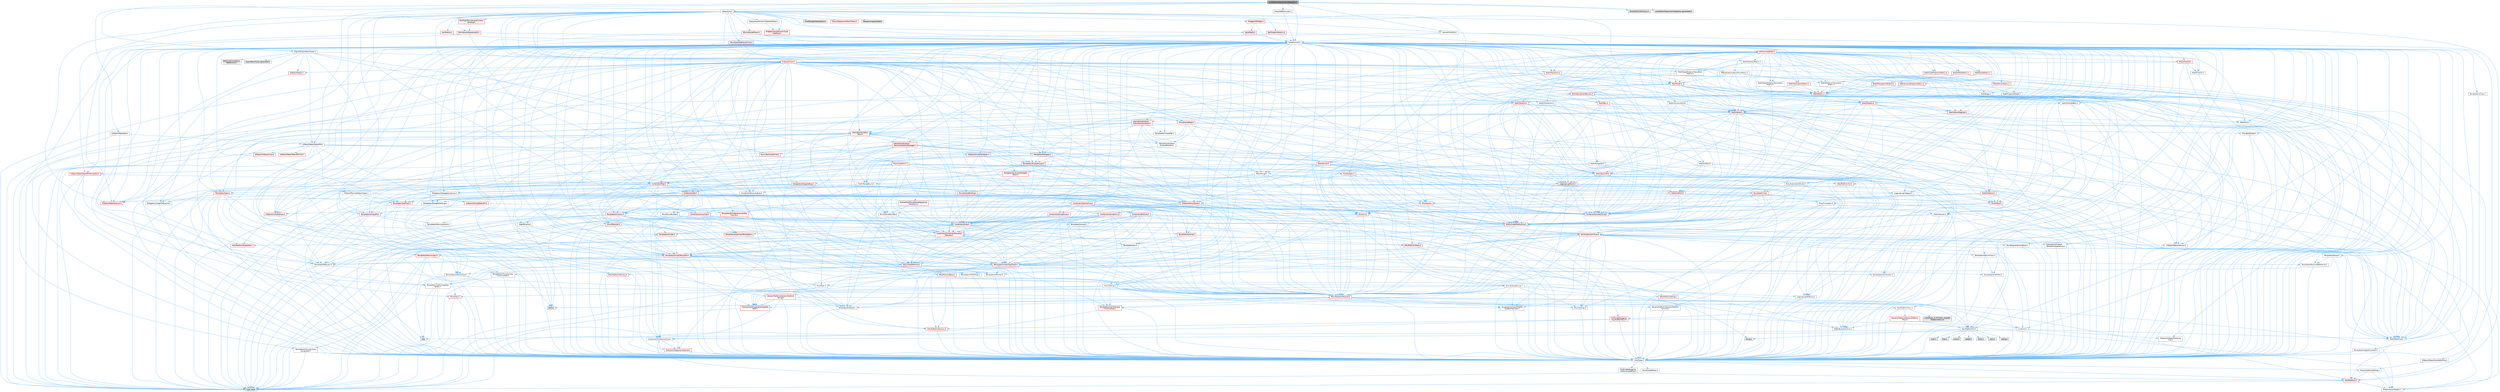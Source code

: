 digraph "LevelEditorSequencerIntegration.h"
{
 // INTERACTIVE_SVG=YES
 // LATEX_PDF_SIZE
  bgcolor="transparent";
  edge [fontname=Helvetica,fontsize=10,labelfontname=Helvetica,labelfontsize=10];
  node [fontname=Helvetica,fontsize=10,shape=box,height=0.2,width=0.4];
  Node1 [id="Node000001",label="LevelEditorSequencerIntegration.h",height=0.2,width=0.4,color="gray40", fillcolor="grey60", style="filled", fontcolor="black",tooltip=" "];
  Node1 -> Node2 [id="edge1_Node000001_Node000002",color="steelblue1",style="solid",tooltip=" "];
  Node2 [id="Node000002",label="AcquiredResources.h",height=0.2,width=0.4,color="grey40", fillcolor="white", style="filled",URL="$d2/dbe/AcquiredResources_8h.html",tooltip=" "];
  Node2 -> Node3 [id="edge2_Node000002_Node000003",color="steelblue1",style="solid",tooltip=" "];
  Node3 [id="Node000003",label="CoreMinimal.h",height=0.2,width=0.4,color="grey40", fillcolor="white", style="filled",URL="$d7/d67/CoreMinimal_8h.html",tooltip=" "];
  Node3 -> Node4 [id="edge3_Node000003_Node000004",color="steelblue1",style="solid",tooltip=" "];
  Node4 [id="Node000004",label="CoreTypes.h",height=0.2,width=0.4,color="grey40", fillcolor="white", style="filled",URL="$dc/dec/CoreTypes_8h.html",tooltip=" "];
  Node4 -> Node5 [id="edge4_Node000004_Node000005",color="steelblue1",style="solid",tooltip=" "];
  Node5 [id="Node000005",label="HAL/Platform.h",height=0.2,width=0.4,color="red", fillcolor="#FFF0F0", style="filled",URL="$d9/dd0/Platform_8h.html",tooltip=" "];
  Node5 -> Node8 [id="edge5_Node000005_Node000008",color="steelblue1",style="solid",tooltip=" "];
  Node8 [id="Node000008",label="type_traits",height=0.2,width=0.4,color="grey60", fillcolor="#E0E0E0", style="filled",tooltip=" "];
  Node5 -> Node9 [id="edge6_Node000005_Node000009",color="steelblue1",style="solid",tooltip=" "];
  Node9 [id="Node000009",label="PreprocessorHelpers.h",height=0.2,width=0.4,color="grey40", fillcolor="white", style="filled",URL="$db/ddb/PreprocessorHelpers_8h.html",tooltip=" "];
  Node4 -> Node15 [id="edge7_Node000004_Node000015",color="steelblue1",style="solid",tooltip=" "];
  Node15 [id="Node000015",label="ProfilingDebugging\l/UMemoryDefines.h",height=0.2,width=0.4,color="grey40", fillcolor="white", style="filled",URL="$d2/da2/UMemoryDefines_8h.html",tooltip=" "];
  Node4 -> Node16 [id="edge8_Node000004_Node000016",color="steelblue1",style="solid",tooltip=" "];
  Node16 [id="Node000016",label="Misc/CoreMiscDefines.h",height=0.2,width=0.4,color="grey40", fillcolor="white", style="filled",URL="$da/d38/CoreMiscDefines_8h.html",tooltip=" "];
  Node16 -> Node5 [id="edge9_Node000016_Node000005",color="steelblue1",style="solid",tooltip=" "];
  Node16 -> Node9 [id="edge10_Node000016_Node000009",color="steelblue1",style="solid",tooltip=" "];
  Node4 -> Node17 [id="edge11_Node000004_Node000017",color="steelblue1",style="solid",tooltip=" "];
  Node17 [id="Node000017",label="Misc/CoreDefines.h",height=0.2,width=0.4,color="grey40", fillcolor="white", style="filled",URL="$d3/dd2/CoreDefines_8h.html",tooltip=" "];
  Node3 -> Node18 [id="edge12_Node000003_Node000018",color="steelblue1",style="solid",tooltip=" "];
  Node18 [id="Node000018",label="CoreFwd.h",height=0.2,width=0.4,color="grey40", fillcolor="white", style="filled",URL="$d1/d1e/CoreFwd_8h.html",tooltip=" "];
  Node18 -> Node4 [id="edge13_Node000018_Node000004",color="steelblue1",style="solid",tooltip=" "];
  Node18 -> Node19 [id="edge14_Node000018_Node000019",color="steelblue1",style="solid",tooltip=" "];
  Node19 [id="Node000019",label="Containers/ContainersFwd.h",height=0.2,width=0.4,color="grey40", fillcolor="white", style="filled",URL="$d4/d0a/ContainersFwd_8h.html",tooltip=" "];
  Node19 -> Node5 [id="edge15_Node000019_Node000005",color="steelblue1",style="solid",tooltip=" "];
  Node19 -> Node4 [id="edge16_Node000019_Node000004",color="steelblue1",style="solid",tooltip=" "];
  Node19 -> Node20 [id="edge17_Node000019_Node000020",color="steelblue1",style="solid",tooltip=" "];
  Node20 [id="Node000020",label="Traits/IsContiguousContainer.h",height=0.2,width=0.4,color="red", fillcolor="#FFF0F0", style="filled",URL="$d5/d3c/IsContiguousContainer_8h.html",tooltip=" "];
  Node20 -> Node4 [id="edge18_Node000020_Node000004",color="steelblue1",style="solid",tooltip=" "];
  Node18 -> Node23 [id="edge19_Node000018_Node000023",color="steelblue1",style="solid",tooltip=" "];
  Node23 [id="Node000023",label="Math/MathFwd.h",height=0.2,width=0.4,color="grey40", fillcolor="white", style="filled",URL="$d2/d10/MathFwd_8h.html",tooltip=" "];
  Node23 -> Node5 [id="edge20_Node000023_Node000005",color="steelblue1",style="solid",tooltip=" "];
  Node18 -> Node24 [id="edge21_Node000018_Node000024",color="steelblue1",style="solid",tooltip=" "];
  Node24 [id="Node000024",label="UObject/UObjectHierarchy\lFwd.h",height=0.2,width=0.4,color="grey40", fillcolor="white", style="filled",URL="$d3/d13/UObjectHierarchyFwd_8h.html",tooltip=" "];
  Node3 -> Node24 [id="edge22_Node000003_Node000024",color="steelblue1",style="solid",tooltip=" "];
  Node3 -> Node19 [id="edge23_Node000003_Node000019",color="steelblue1",style="solid",tooltip=" "];
  Node3 -> Node25 [id="edge24_Node000003_Node000025",color="steelblue1",style="solid",tooltip=" "];
  Node25 [id="Node000025",label="Misc/VarArgs.h",height=0.2,width=0.4,color="grey40", fillcolor="white", style="filled",URL="$d5/d6f/VarArgs_8h.html",tooltip=" "];
  Node25 -> Node4 [id="edge25_Node000025_Node000004",color="steelblue1",style="solid",tooltip=" "];
  Node3 -> Node26 [id="edge26_Node000003_Node000026",color="steelblue1",style="solid",tooltip=" "];
  Node26 [id="Node000026",label="Logging/LogVerbosity.h",height=0.2,width=0.4,color="grey40", fillcolor="white", style="filled",URL="$d2/d8f/LogVerbosity_8h.html",tooltip=" "];
  Node26 -> Node4 [id="edge27_Node000026_Node000004",color="steelblue1",style="solid",tooltip=" "];
  Node3 -> Node27 [id="edge28_Node000003_Node000027",color="steelblue1",style="solid",tooltip=" "];
  Node27 [id="Node000027",label="Misc/OutputDevice.h",height=0.2,width=0.4,color="grey40", fillcolor="white", style="filled",URL="$d7/d32/OutputDevice_8h.html",tooltip=" "];
  Node27 -> Node18 [id="edge29_Node000027_Node000018",color="steelblue1",style="solid",tooltip=" "];
  Node27 -> Node4 [id="edge30_Node000027_Node000004",color="steelblue1",style="solid",tooltip=" "];
  Node27 -> Node26 [id="edge31_Node000027_Node000026",color="steelblue1",style="solid",tooltip=" "];
  Node27 -> Node25 [id="edge32_Node000027_Node000025",color="steelblue1",style="solid",tooltip=" "];
  Node27 -> Node28 [id="edge33_Node000027_Node000028",color="steelblue1",style="solid",tooltip=" "];
  Node28 [id="Node000028",label="Templates/IsArrayOrRefOf\lTypeByPredicate.h",height=0.2,width=0.4,color="grey40", fillcolor="white", style="filled",URL="$d6/da1/IsArrayOrRefOfTypeByPredicate_8h.html",tooltip=" "];
  Node28 -> Node4 [id="edge34_Node000028_Node000004",color="steelblue1",style="solid",tooltip=" "];
  Node27 -> Node29 [id="edge35_Node000027_Node000029",color="steelblue1",style="solid",tooltip=" "];
  Node29 [id="Node000029",label="Templates/IsValidVariadic\lFunctionArg.h",height=0.2,width=0.4,color="red", fillcolor="#FFF0F0", style="filled",URL="$d0/dc8/IsValidVariadicFunctionArg_8h.html",tooltip=" "];
  Node29 -> Node4 [id="edge36_Node000029_Node000004",color="steelblue1",style="solid",tooltip=" "];
  Node29 -> Node8 [id="edge37_Node000029_Node000008",color="steelblue1",style="solid",tooltip=" "];
  Node27 -> Node31 [id="edge38_Node000027_Node000031",color="steelblue1",style="solid",tooltip=" "];
  Node31 [id="Node000031",label="Traits/IsCharEncodingCompatible\lWith.h",height=0.2,width=0.4,color="red", fillcolor="#FFF0F0", style="filled",URL="$df/dd1/IsCharEncodingCompatibleWith_8h.html",tooltip=" "];
  Node31 -> Node8 [id="edge39_Node000031_Node000008",color="steelblue1",style="solid",tooltip=" "];
  Node3 -> Node33 [id="edge40_Node000003_Node000033",color="steelblue1",style="solid",tooltip=" "];
  Node33 [id="Node000033",label="HAL/PlatformCrt.h",height=0.2,width=0.4,color="grey40", fillcolor="white", style="filled",URL="$d8/d75/PlatformCrt_8h.html",tooltip=" "];
  Node33 -> Node34 [id="edge41_Node000033_Node000034",color="steelblue1",style="solid",tooltip=" "];
  Node34 [id="Node000034",label="new",height=0.2,width=0.4,color="grey60", fillcolor="#E0E0E0", style="filled",tooltip=" "];
  Node33 -> Node35 [id="edge42_Node000033_Node000035",color="steelblue1",style="solid",tooltip=" "];
  Node35 [id="Node000035",label="wchar.h",height=0.2,width=0.4,color="grey60", fillcolor="#E0E0E0", style="filled",tooltip=" "];
  Node33 -> Node36 [id="edge43_Node000033_Node000036",color="steelblue1",style="solid",tooltip=" "];
  Node36 [id="Node000036",label="stddef.h",height=0.2,width=0.4,color="grey60", fillcolor="#E0E0E0", style="filled",tooltip=" "];
  Node33 -> Node37 [id="edge44_Node000033_Node000037",color="steelblue1",style="solid",tooltip=" "];
  Node37 [id="Node000037",label="stdlib.h",height=0.2,width=0.4,color="grey60", fillcolor="#E0E0E0", style="filled",tooltip=" "];
  Node33 -> Node38 [id="edge45_Node000033_Node000038",color="steelblue1",style="solid",tooltip=" "];
  Node38 [id="Node000038",label="stdio.h",height=0.2,width=0.4,color="grey60", fillcolor="#E0E0E0", style="filled",tooltip=" "];
  Node33 -> Node39 [id="edge46_Node000033_Node000039",color="steelblue1",style="solid",tooltip=" "];
  Node39 [id="Node000039",label="stdarg.h",height=0.2,width=0.4,color="grey60", fillcolor="#E0E0E0", style="filled",tooltip=" "];
  Node33 -> Node40 [id="edge47_Node000033_Node000040",color="steelblue1",style="solid",tooltip=" "];
  Node40 [id="Node000040",label="math.h",height=0.2,width=0.4,color="grey60", fillcolor="#E0E0E0", style="filled",tooltip=" "];
  Node33 -> Node41 [id="edge48_Node000033_Node000041",color="steelblue1",style="solid",tooltip=" "];
  Node41 [id="Node000041",label="float.h",height=0.2,width=0.4,color="grey60", fillcolor="#E0E0E0", style="filled",tooltip=" "];
  Node33 -> Node42 [id="edge49_Node000033_Node000042",color="steelblue1",style="solid",tooltip=" "];
  Node42 [id="Node000042",label="string.h",height=0.2,width=0.4,color="grey60", fillcolor="#E0E0E0", style="filled",tooltip=" "];
  Node3 -> Node43 [id="edge50_Node000003_Node000043",color="steelblue1",style="solid",tooltip=" "];
  Node43 [id="Node000043",label="HAL/PlatformMisc.h",height=0.2,width=0.4,color="grey40", fillcolor="white", style="filled",URL="$d0/df5/PlatformMisc_8h.html",tooltip=" "];
  Node43 -> Node4 [id="edge51_Node000043_Node000004",color="steelblue1",style="solid",tooltip=" "];
  Node43 -> Node44 [id="edge52_Node000043_Node000044",color="steelblue1",style="solid",tooltip=" "];
  Node44 [id="Node000044",label="GenericPlatform/GenericPlatform\lMisc.h",height=0.2,width=0.4,color="red", fillcolor="#FFF0F0", style="filled",URL="$db/d9a/GenericPlatformMisc_8h.html",tooltip=" "];
  Node44 -> Node18 [id="edge53_Node000044_Node000018",color="steelblue1",style="solid",tooltip=" "];
  Node44 -> Node4 [id="edge54_Node000044_Node000004",color="steelblue1",style="solid",tooltip=" "];
  Node44 -> Node33 [id="edge55_Node000044_Node000033",color="steelblue1",style="solid",tooltip=" "];
  Node44 -> Node48 [id="edge56_Node000044_Node000048",color="steelblue1",style="solid",tooltip=" "];
  Node48 [id="Node000048",label="Math/NumericLimits.h",height=0.2,width=0.4,color="grey40", fillcolor="white", style="filled",URL="$df/d1b/NumericLimits_8h.html",tooltip=" "];
  Node48 -> Node4 [id="edge57_Node000048_Node000004",color="steelblue1",style="solid",tooltip=" "];
  Node43 -> Node53 [id="edge58_Node000043_Node000053",color="steelblue1",style="solid",tooltip=" "];
  Node53 [id="Node000053",label="COMPILED_PLATFORM_HEADER\l(PlatformMisc.h)",height=0.2,width=0.4,color="grey60", fillcolor="#E0E0E0", style="filled",tooltip=" "];
  Node43 -> Node54 [id="edge59_Node000043_Node000054",color="steelblue1",style="solid",tooltip=" "];
  Node54 [id="Node000054",label="ProfilingDebugging\l/CpuProfilerTrace.h",height=0.2,width=0.4,color="red", fillcolor="#FFF0F0", style="filled",URL="$da/dcb/CpuProfilerTrace_8h.html",tooltip=" "];
  Node54 -> Node4 [id="edge60_Node000054_Node000004",color="steelblue1",style="solid",tooltip=" "];
  Node54 -> Node19 [id="edge61_Node000054_Node000019",color="steelblue1",style="solid",tooltip=" "];
  Node54 -> Node55 [id="edge62_Node000054_Node000055",color="steelblue1",style="solid",tooltip=" "];
  Node55 [id="Node000055",label="HAL/PlatformAtomics.h",height=0.2,width=0.4,color="red", fillcolor="#FFF0F0", style="filled",URL="$d3/d36/PlatformAtomics_8h.html",tooltip=" "];
  Node55 -> Node4 [id="edge63_Node000055_Node000004",color="steelblue1",style="solid",tooltip=" "];
  Node54 -> Node9 [id="edge64_Node000054_Node000009",color="steelblue1",style="solid",tooltip=" "];
  Node3 -> Node62 [id="edge65_Node000003_Node000062",color="steelblue1",style="solid",tooltip=" "];
  Node62 [id="Node000062",label="Misc/AssertionMacros.h",height=0.2,width=0.4,color="red", fillcolor="#FFF0F0", style="filled",URL="$d0/dfa/AssertionMacros_8h.html",tooltip=" "];
  Node62 -> Node4 [id="edge66_Node000062_Node000004",color="steelblue1",style="solid",tooltip=" "];
  Node62 -> Node5 [id="edge67_Node000062_Node000005",color="steelblue1",style="solid",tooltip=" "];
  Node62 -> Node43 [id="edge68_Node000062_Node000043",color="steelblue1",style="solid",tooltip=" "];
  Node62 -> Node9 [id="edge69_Node000062_Node000009",color="steelblue1",style="solid",tooltip=" "];
  Node62 -> Node63 [id="edge70_Node000062_Node000063",color="steelblue1",style="solid",tooltip=" "];
  Node63 [id="Node000063",label="Templates/EnableIf.h",height=0.2,width=0.4,color="grey40", fillcolor="white", style="filled",URL="$d7/d60/EnableIf_8h.html",tooltip=" "];
  Node63 -> Node4 [id="edge71_Node000063_Node000004",color="steelblue1",style="solid",tooltip=" "];
  Node62 -> Node28 [id="edge72_Node000062_Node000028",color="steelblue1",style="solid",tooltip=" "];
  Node62 -> Node29 [id="edge73_Node000062_Node000029",color="steelblue1",style="solid",tooltip=" "];
  Node62 -> Node31 [id="edge74_Node000062_Node000031",color="steelblue1",style="solid",tooltip=" "];
  Node62 -> Node25 [id="edge75_Node000062_Node000025",color="steelblue1",style="solid",tooltip=" "];
  Node62 -> Node70 [id="edge76_Node000062_Node000070",color="steelblue1",style="solid",tooltip=" "];
  Node70 [id="Node000070",label="atomic",height=0.2,width=0.4,color="grey60", fillcolor="#E0E0E0", style="filled",tooltip=" "];
  Node3 -> Node71 [id="edge77_Node000003_Node000071",color="steelblue1",style="solid",tooltip=" "];
  Node71 [id="Node000071",label="Templates/IsPointer.h",height=0.2,width=0.4,color="grey40", fillcolor="white", style="filled",URL="$d7/d05/IsPointer_8h.html",tooltip=" "];
  Node71 -> Node4 [id="edge78_Node000071_Node000004",color="steelblue1",style="solid",tooltip=" "];
  Node3 -> Node72 [id="edge79_Node000003_Node000072",color="steelblue1",style="solid",tooltip=" "];
  Node72 [id="Node000072",label="HAL/PlatformMemory.h",height=0.2,width=0.4,color="red", fillcolor="#FFF0F0", style="filled",URL="$de/d68/PlatformMemory_8h.html",tooltip=" "];
  Node72 -> Node4 [id="edge80_Node000072_Node000004",color="steelblue1",style="solid",tooltip=" "];
  Node3 -> Node55 [id="edge81_Node000003_Node000055",color="steelblue1",style="solid",tooltip=" "];
  Node3 -> Node77 [id="edge82_Node000003_Node000077",color="steelblue1",style="solid",tooltip=" "];
  Node77 [id="Node000077",label="Misc/Exec.h",height=0.2,width=0.4,color="grey40", fillcolor="white", style="filled",URL="$de/ddb/Exec_8h.html",tooltip=" "];
  Node77 -> Node4 [id="edge83_Node000077_Node000004",color="steelblue1",style="solid",tooltip=" "];
  Node77 -> Node62 [id="edge84_Node000077_Node000062",color="steelblue1",style="solid",tooltip=" "];
  Node3 -> Node78 [id="edge85_Node000003_Node000078",color="steelblue1",style="solid",tooltip=" "];
  Node78 [id="Node000078",label="HAL/MemoryBase.h",height=0.2,width=0.4,color="red", fillcolor="#FFF0F0", style="filled",URL="$d6/d9f/MemoryBase_8h.html",tooltip=" "];
  Node78 -> Node4 [id="edge86_Node000078_Node000004",color="steelblue1",style="solid",tooltip=" "];
  Node78 -> Node55 [id="edge87_Node000078_Node000055",color="steelblue1",style="solid",tooltip=" "];
  Node78 -> Node33 [id="edge88_Node000078_Node000033",color="steelblue1",style="solid",tooltip=" "];
  Node78 -> Node77 [id="edge89_Node000078_Node000077",color="steelblue1",style="solid",tooltip=" "];
  Node78 -> Node27 [id="edge90_Node000078_Node000027",color="steelblue1",style="solid",tooltip=" "];
  Node3 -> Node88 [id="edge91_Node000003_Node000088",color="steelblue1",style="solid",tooltip=" "];
  Node88 [id="Node000088",label="HAL/UnrealMemory.h",height=0.2,width=0.4,color="red", fillcolor="#FFF0F0", style="filled",URL="$d9/d96/UnrealMemory_8h.html",tooltip=" "];
  Node88 -> Node4 [id="edge92_Node000088_Node000004",color="steelblue1",style="solid",tooltip=" "];
  Node88 -> Node78 [id="edge93_Node000088_Node000078",color="steelblue1",style="solid",tooltip=" "];
  Node88 -> Node72 [id="edge94_Node000088_Node000072",color="steelblue1",style="solid",tooltip=" "];
  Node88 -> Node71 [id="edge95_Node000088_Node000071",color="steelblue1",style="solid",tooltip=" "];
  Node3 -> Node90 [id="edge96_Node000003_Node000090",color="steelblue1",style="solid",tooltip=" "];
  Node90 [id="Node000090",label="Templates/IsArithmetic.h",height=0.2,width=0.4,color="grey40", fillcolor="white", style="filled",URL="$d2/d5d/IsArithmetic_8h.html",tooltip=" "];
  Node90 -> Node4 [id="edge97_Node000090_Node000004",color="steelblue1",style="solid",tooltip=" "];
  Node3 -> Node84 [id="edge98_Node000003_Node000084",color="steelblue1",style="solid",tooltip=" "];
  Node84 [id="Node000084",label="Templates/AndOrNot.h",height=0.2,width=0.4,color="grey40", fillcolor="white", style="filled",URL="$db/d0a/AndOrNot_8h.html",tooltip=" "];
  Node84 -> Node4 [id="edge99_Node000084_Node000004",color="steelblue1",style="solid",tooltip=" "];
  Node3 -> Node91 [id="edge100_Node000003_Node000091",color="steelblue1",style="solid",tooltip=" "];
  Node91 [id="Node000091",label="Templates/IsPODType.h",height=0.2,width=0.4,color="grey40", fillcolor="white", style="filled",URL="$d7/db1/IsPODType_8h.html",tooltip=" "];
  Node91 -> Node4 [id="edge101_Node000091_Node000004",color="steelblue1",style="solid",tooltip=" "];
  Node3 -> Node92 [id="edge102_Node000003_Node000092",color="steelblue1",style="solid",tooltip=" "];
  Node92 [id="Node000092",label="Templates/IsUECoreType.h",height=0.2,width=0.4,color="grey40", fillcolor="white", style="filled",URL="$d1/db8/IsUECoreType_8h.html",tooltip=" "];
  Node92 -> Node4 [id="edge103_Node000092_Node000004",color="steelblue1",style="solid",tooltip=" "];
  Node92 -> Node8 [id="edge104_Node000092_Node000008",color="steelblue1",style="solid",tooltip=" "];
  Node3 -> Node85 [id="edge105_Node000003_Node000085",color="steelblue1",style="solid",tooltip=" "];
  Node85 [id="Node000085",label="Templates/IsTriviallyCopy\lConstructible.h",height=0.2,width=0.4,color="grey40", fillcolor="white", style="filled",URL="$d3/d78/IsTriviallyCopyConstructible_8h.html",tooltip=" "];
  Node85 -> Node4 [id="edge106_Node000085_Node000004",color="steelblue1",style="solid",tooltip=" "];
  Node85 -> Node8 [id="edge107_Node000085_Node000008",color="steelblue1",style="solid",tooltip=" "];
  Node3 -> Node93 [id="edge108_Node000003_Node000093",color="steelblue1",style="solid",tooltip=" "];
  Node93 [id="Node000093",label="Templates/UnrealTypeTraits.h",height=0.2,width=0.4,color="red", fillcolor="#FFF0F0", style="filled",URL="$d2/d2d/UnrealTypeTraits_8h.html",tooltip=" "];
  Node93 -> Node4 [id="edge109_Node000093_Node000004",color="steelblue1",style="solid",tooltip=" "];
  Node93 -> Node71 [id="edge110_Node000093_Node000071",color="steelblue1",style="solid",tooltip=" "];
  Node93 -> Node62 [id="edge111_Node000093_Node000062",color="steelblue1",style="solid",tooltip=" "];
  Node93 -> Node84 [id="edge112_Node000093_Node000084",color="steelblue1",style="solid",tooltip=" "];
  Node93 -> Node63 [id="edge113_Node000093_Node000063",color="steelblue1",style="solid",tooltip=" "];
  Node93 -> Node90 [id="edge114_Node000093_Node000090",color="steelblue1",style="solid",tooltip=" "];
  Node93 -> Node91 [id="edge115_Node000093_Node000091",color="steelblue1",style="solid",tooltip=" "];
  Node93 -> Node92 [id="edge116_Node000093_Node000092",color="steelblue1",style="solid",tooltip=" "];
  Node93 -> Node85 [id="edge117_Node000093_Node000085",color="steelblue1",style="solid",tooltip=" "];
  Node3 -> Node63 [id="edge118_Node000003_Node000063",color="steelblue1",style="solid",tooltip=" "];
  Node3 -> Node95 [id="edge119_Node000003_Node000095",color="steelblue1",style="solid",tooltip=" "];
  Node95 [id="Node000095",label="Templates/RemoveReference.h",height=0.2,width=0.4,color="grey40", fillcolor="white", style="filled",URL="$da/dbe/RemoveReference_8h.html",tooltip=" "];
  Node95 -> Node4 [id="edge120_Node000095_Node000004",color="steelblue1",style="solid",tooltip=" "];
  Node3 -> Node96 [id="edge121_Node000003_Node000096",color="steelblue1",style="solid",tooltip=" "];
  Node96 [id="Node000096",label="Templates/IntegralConstant.h",height=0.2,width=0.4,color="grey40", fillcolor="white", style="filled",URL="$db/d1b/IntegralConstant_8h.html",tooltip=" "];
  Node96 -> Node4 [id="edge122_Node000096_Node000004",color="steelblue1",style="solid",tooltip=" "];
  Node3 -> Node97 [id="edge123_Node000003_Node000097",color="steelblue1",style="solid",tooltip=" "];
  Node97 [id="Node000097",label="Templates/IsClass.h",height=0.2,width=0.4,color="grey40", fillcolor="white", style="filled",URL="$db/dcb/IsClass_8h.html",tooltip=" "];
  Node97 -> Node4 [id="edge124_Node000097_Node000004",color="steelblue1",style="solid",tooltip=" "];
  Node3 -> Node98 [id="edge125_Node000003_Node000098",color="steelblue1",style="solid",tooltip=" "];
  Node98 [id="Node000098",label="Templates/TypeCompatible\lBytes.h",height=0.2,width=0.4,color="grey40", fillcolor="white", style="filled",URL="$df/d0a/TypeCompatibleBytes_8h.html",tooltip=" "];
  Node98 -> Node4 [id="edge126_Node000098_Node000004",color="steelblue1",style="solid",tooltip=" "];
  Node98 -> Node42 [id="edge127_Node000098_Node000042",color="steelblue1",style="solid",tooltip=" "];
  Node98 -> Node34 [id="edge128_Node000098_Node000034",color="steelblue1",style="solid",tooltip=" "];
  Node98 -> Node8 [id="edge129_Node000098_Node000008",color="steelblue1",style="solid",tooltip=" "];
  Node3 -> Node20 [id="edge130_Node000003_Node000020",color="steelblue1",style="solid",tooltip=" "];
  Node3 -> Node99 [id="edge131_Node000003_Node000099",color="steelblue1",style="solid",tooltip=" "];
  Node99 [id="Node000099",label="Templates/UnrealTemplate.h",height=0.2,width=0.4,color="red", fillcolor="#FFF0F0", style="filled",URL="$d4/d24/UnrealTemplate_8h.html",tooltip=" "];
  Node99 -> Node4 [id="edge132_Node000099_Node000004",color="steelblue1",style="solid",tooltip=" "];
  Node99 -> Node71 [id="edge133_Node000099_Node000071",color="steelblue1",style="solid",tooltip=" "];
  Node99 -> Node88 [id="edge134_Node000099_Node000088",color="steelblue1",style="solid",tooltip=" "];
  Node99 -> Node93 [id="edge135_Node000099_Node000093",color="steelblue1",style="solid",tooltip=" "];
  Node99 -> Node95 [id="edge136_Node000099_Node000095",color="steelblue1",style="solid",tooltip=" "];
  Node99 -> Node65 [id="edge137_Node000099_Node000065",color="steelblue1",style="solid",tooltip=" "];
  Node65 [id="Node000065",label="Templates/Requires.h",height=0.2,width=0.4,color="grey40", fillcolor="white", style="filled",URL="$dc/d96/Requires_8h.html",tooltip=" "];
  Node65 -> Node63 [id="edge138_Node000065_Node000063",color="steelblue1",style="solid",tooltip=" "];
  Node65 -> Node8 [id="edge139_Node000065_Node000008",color="steelblue1",style="solid",tooltip=" "];
  Node99 -> Node98 [id="edge140_Node000099_Node000098",color="steelblue1",style="solid",tooltip=" "];
  Node99 -> Node20 [id="edge141_Node000099_Node000020",color="steelblue1",style="solid",tooltip=" "];
  Node99 -> Node8 [id="edge142_Node000099_Node000008",color="steelblue1",style="solid",tooltip=" "];
  Node3 -> Node48 [id="edge143_Node000003_Node000048",color="steelblue1",style="solid",tooltip=" "];
  Node3 -> Node103 [id="edge144_Node000003_Node000103",color="steelblue1",style="solid",tooltip=" "];
  Node103 [id="Node000103",label="HAL/PlatformMath.h",height=0.2,width=0.4,color="red", fillcolor="#FFF0F0", style="filled",URL="$dc/d53/PlatformMath_8h.html",tooltip=" "];
  Node103 -> Node4 [id="edge145_Node000103_Node000004",color="steelblue1",style="solid",tooltip=" "];
  Node3 -> Node86 [id="edge146_Node000003_Node000086",color="steelblue1",style="solid",tooltip=" "];
  Node86 [id="Node000086",label="Templates/IsTriviallyCopy\lAssignable.h",height=0.2,width=0.4,color="grey40", fillcolor="white", style="filled",URL="$d2/df2/IsTriviallyCopyAssignable_8h.html",tooltip=" "];
  Node86 -> Node4 [id="edge147_Node000086_Node000004",color="steelblue1",style="solid",tooltip=" "];
  Node86 -> Node8 [id="edge148_Node000086_Node000008",color="steelblue1",style="solid",tooltip=" "];
  Node3 -> Node111 [id="edge149_Node000003_Node000111",color="steelblue1",style="solid",tooltip=" "];
  Node111 [id="Node000111",label="Templates/MemoryOps.h",height=0.2,width=0.4,color="red", fillcolor="#FFF0F0", style="filled",URL="$db/dea/MemoryOps_8h.html",tooltip=" "];
  Node111 -> Node4 [id="edge150_Node000111_Node000004",color="steelblue1",style="solid",tooltip=" "];
  Node111 -> Node88 [id="edge151_Node000111_Node000088",color="steelblue1",style="solid",tooltip=" "];
  Node111 -> Node86 [id="edge152_Node000111_Node000086",color="steelblue1",style="solid",tooltip=" "];
  Node111 -> Node85 [id="edge153_Node000111_Node000085",color="steelblue1",style="solid",tooltip=" "];
  Node111 -> Node65 [id="edge154_Node000111_Node000065",color="steelblue1",style="solid",tooltip=" "];
  Node111 -> Node93 [id="edge155_Node000111_Node000093",color="steelblue1",style="solid",tooltip=" "];
  Node111 -> Node34 [id="edge156_Node000111_Node000034",color="steelblue1",style="solid",tooltip=" "];
  Node111 -> Node8 [id="edge157_Node000111_Node000008",color="steelblue1",style="solid",tooltip=" "];
  Node3 -> Node112 [id="edge158_Node000003_Node000112",color="steelblue1",style="solid",tooltip=" "];
  Node112 [id="Node000112",label="Containers/ContainerAllocation\lPolicies.h",height=0.2,width=0.4,color="red", fillcolor="#FFF0F0", style="filled",URL="$d7/dff/ContainerAllocationPolicies_8h.html",tooltip=" "];
  Node112 -> Node4 [id="edge159_Node000112_Node000004",color="steelblue1",style="solid",tooltip=" "];
  Node112 -> Node112 [id="edge160_Node000112_Node000112",color="steelblue1",style="solid",tooltip=" "];
  Node112 -> Node103 [id="edge161_Node000112_Node000103",color="steelblue1",style="solid",tooltip=" "];
  Node112 -> Node88 [id="edge162_Node000112_Node000088",color="steelblue1",style="solid",tooltip=" "];
  Node112 -> Node48 [id="edge163_Node000112_Node000048",color="steelblue1",style="solid",tooltip=" "];
  Node112 -> Node62 [id="edge164_Node000112_Node000062",color="steelblue1",style="solid",tooltip=" "];
  Node112 -> Node111 [id="edge165_Node000112_Node000111",color="steelblue1",style="solid",tooltip=" "];
  Node112 -> Node98 [id="edge166_Node000112_Node000098",color="steelblue1",style="solid",tooltip=" "];
  Node112 -> Node8 [id="edge167_Node000112_Node000008",color="steelblue1",style="solid",tooltip=" "];
  Node3 -> Node115 [id="edge168_Node000003_Node000115",color="steelblue1",style="solid",tooltip=" "];
  Node115 [id="Node000115",label="Templates/IsEnumClass.h",height=0.2,width=0.4,color="grey40", fillcolor="white", style="filled",URL="$d7/d15/IsEnumClass_8h.html",tooltip=" "];
  Node115 -> Node4 [id="edge169_Node000115_Node000004",color="steelblue1",style="solid",tooltip=" "];
  Node115 -> Node84 [id="edge170_Node000115_Node000084",color="steelblue1",style="solid",tooltip=" "];
  Node3 -> Node116 [id="edge171_Node000003_Node000116",color="steelblue1",style="solid",tooltip=" "];
  Node116 [id="Node000116",label="HAL/PlatformProperties.h",height=0.2,width=0.4,color="red", fillcolor="#FFF0F0", style="filled",URL="$d9/db0/PlatformProperties_8h.html",tooltip=" "];
  Node116 -> Node4 [id="edge172_Node000116_Node000004",color="steelblue1",style="solid",tooltip=" "];
  Node3 -> Node119 [id="edge173_Node000003_Node000119",color="steelblue1",style="solid",tooltip=" "];
  Node119 [id="Node000119",label="Misc/EngineVersionBase.h",height=0.2,width=0.4,color="grey40", fillcolor="white", style="filled",URL="$d5/d2b/EngineVersionBase_8h.html",tooltip=" "];
  Node119 -> Node4 [id="edge174_Node000119_Node000004",color="steelblue1",style="solid",tooltip=" "];
  Node3 -> Node120 [id="edge175_Node000003_Node000120",color="steelblue1",style="solid",tooltip=" "];
  Node120 [id="Node000120",label="Internationalization\l/TextNamespaceFwd.h",height=0.2,width=0.4,color="grey40", fillcolor="white", style="filled",URL="$d8/d97/TextNamespaceFwd_8h.html",tooltip=" "];
  Node120 -> Node4 [id="edge176_Node000120_Node000004",color="steelblue1",style="solid",tooltip=" "];
  Node3 -> Node121 [id="edge177_Node000003_Node000121",color="steelblue1",style="solid",tooltip=" "];
  Node121 [id="Node000121",label="Serialization/Archive.h",height=0.2,width=0.4,color="red", fillcolor="#FFF0F0", style="filled",URL="$d7/d3b/Archive_8h.html",tooltip=" "];
  Node121 -> Node18 [id="edge178_Node000121_Node000018",color="steelblue1",style="solid",tooltip=" "];
  Node121 -> Node4 [id="edge179_Node000121_Node000004",color="steelblue1",style="solid",tooltip=" "];
  Node121 -> Node116 [id="edge180_Node000121_Node000116",color="steelblue1",style="solid",tooltip=" "];
  Node121 -> Node120 [id="edge181_Node000121_Node000120",color="steelblue1",style="solid",tooltip=" "];
  Node121 -> Node23 [id="edge182_Node000121_Node000023",color="steelblue1",style="solid",tooltip=" "];
  Node121 -> Node62 [id="edge183_Node000121_Node000062",color="steelblue1",style="solid",tooltip=" "];
  Node121 -> Node119 [id="edge184_Node000121_Node000119",color="steelblue1",style="solid",tooltip=" "];
  Node121 -> Node25 [id="edge185_Node000121_Node000025",color="steelblue1",style="solid",tooltip=" "];
  Node121 -> Node63 [id="edge186_Node000121_Node000063",color="steelblue1",style="solid",tooltip=" "];
  Node121 -> Node28 [id="edge187_Node000121_Node000028",color="steelblue1",style="solid",tooltip=" "];
  Node121 -> Node115 [id="edge188_Node000121_Node000115",color="steelblue1",style="solid",tooltip=" "];
  Node121 -> Node29 [id="edge189_Node000121_Node000029",color="steelblue1",style="solid",tooltip=" "];
  Node121 -> Node99 [id="edge190_Node000121_Node000099",color="steelblue1",style="solid",tooltip=" "];
  Node121 -> Node31 [id="edge191_Node000121_Node000031",color="steelblue1",style="solid",tooltip=" "];
  Node121 -> Node124 [id="edge192_Node000121_Node000124",color="steelblue1",style="solid",tooltip=" "];
  Node124 [id="Node000124",label="UObject/ObjectVersion.h",height=0.2,width=0.4,color="grey40", fillcolor="white", style="filled",URL="$da/d63/ObjectVersion_8h.html",tooltip=" "];
  Node124 -> Node4 [id="edge193_Node000124_Node000004",color="steelblue1",style="solid",tooltip=" "];
  Node3 -> Node125 [id="edge194_Node000003_Node000125",color="steelblue1",style="solid",tooltip=" "];
  Node125 [id="Node000125",label="Templates/Less.h",height=0.2,width=0.4,color="grey40", fillcolor="white", style="filled",URL="$de/dc8/Less_8h.html",tooltip=" "];
  Node125 -> Node4 [id="edge195_Node000125_Node000004",color="steelblue1",style="solid",tooltip=" "];
  Node125 -> Node99 [id="edge196_Node000125_Node000099",color="steelblue1",style="solid",tooltip=" "];
  Node3 -> Node126 [id="edge197_Node000003_Node000126",color="steelblue1",style="solid",tooltip=" "];
  Node126 [id="Node000126",label="Templates/Sorting.h",height=0.2,width=0.4,color="red", fillcolor="#FFF0F0", style="filled",URL="$d3/d9e/Sorting_8h.html",tooltip=" "];
  Node126 -> Node4 [id="edge198_Node000126_Node000004",color="steelblue1",style="solid",tooltip=" "];
  Node126 -> Node103 [id="edge199_Node000126_Node000103",color="steelblue1",style="solid",tooltip=" "];
  Node126 -> Node125 [id="edge200_Node000126_Node000125",color="steelblue1",style="solid",tooltip=" "];
  Node3 -> Node137 [id="edge201_Node000003_Node000137",color="steelblue1",style="solid",tooltip=" "];
  Node137 [id="Node000137",label="Misc/Char.h",height=0.2,width=0.4,color="red", fillcolor="#FFF0F0", style="filled",URL="$d0/d58/Char_8h.html",tooltip=" "];
  Node137 -> Node4 [id="edge202_Node000137_Node000004",color="steelblue1",style="solid",tooltip=" "];
  Node137 -> Node8 [id="edge203_Node000137_Node000008",color="steelblue1",style="solid",tooltip=" "];
  Node3 -> Node140 [id="edge204_Node000003_Node000140",color="steelblue1",style="solid",tooltip=" "];
  Node140 [id="Node000140",label="GenericPlatform/GenericPlatform\lStricmp.h",height=0.2,width=0.4,color="grey40", fillcolor="white", style="filled",URL="$d2/d86/GenericPlatformStricmp_8h.html",tooltip=" "];
  Node140 -> Node4 [id="edge205_Node000140_Node000004",color="steelblue1",style="solid",tooltip=" "];
  Node3 -> Node141 [id="edge206_Node000003_Node000141",color="steelblue1",style="solid",tooltip=" "];
  Node141 [id="Node000141",label="GenericPlatform/GenericPlatform\lString.h",height=0.2,width=0.4,color="red", fillcolor="#FFF0F0", style="filled",URL="$dd/d20/GenericPlatformString_8h.html",tooltip=" "];
  Node141 -> Node4 [id="edge207_Node000141_Node000004",color="steelblue1",style="solid",tooltip=" "];
  Node141 -> Node140 [id="edge208_Node000141_Node000140",color="steelblue1",style="solid",tooltip=" "];
  Node141 -> Node63 [id="edge209_Node000141_Node000063",color="steelblue1",style="solid",tooltip=" "];
  Node141 -> Node31 [id="edge210_Node000141_Node000031",color="steelblue1",style="solid",tooltip=" "];
  Node141 -> Node8 [id="edge211_Node000141_Node000008",color="steelblue1",style="solid",tooltip=" "];
  Node3 -> Node74 [id="edge212_Node000003_Node000074",color="steelblue1",style="solid",tooltip=" "];
  Node74 [id="Node000074",label="HAL/PlatformString.h",height=0.2,width=0.4,color="red", fillcolor="#FFF0F0", style="filled",URL="$db/db5/PlatformString_8h.html",tooltip=" "];
  Node74 -> Node4 [id="edge213_Node000074_Node000004",color="steelblue1",style="solid",tooltip=" "];
  Node3 -> Node144 [id="edge214_Node000003_Node000144",color="steelblue1",style="solid",tooltip=" "];
  Node144 [id="Node000144",label="Misc/CString.h",height=0.2,width=0.4,color="grey40", fillcolor="white", style="filled",URL="$d2/d49/CString_8h.html",tooltip=" "];
  Node144 -> Node4 [id="edge215_Node000144_Node000004",color="steelblue1",style="solid",tooltip=" "];
  Node144 -> Node33 [id="edge216_Node000144_Node000033",color="steelblue1",style="solid",tooltip=" "];
  Node144 -> Node74 [id="edge217_Node000144_Node000074",color="steelblue1",style="solid",tooltip=" "];
  Node144 -> Node62 [id="edge218_Node000144_Node000062",color="steelblue1",style="solid",tooltip=" "];
  Node144 -> Node137 [id="edge219_Node000144_Node000137",color="steelblue1",style="solid",tooltip=" "];
  Node144 -> Node25 [id="edge220_Node000144_Node000025",color="steelblue1",style="solid",tooltip=" "];
  Node144 -> Node28 [id="edge221_Node000144_Node000028",color="steelblue1",style="solid",tooltip=" "];
  Node144 -> Node29 [id="edge222_Node000144_Node000029",color="steelblue1",style="solid",tooltip=" "];
  Node144 -> Node31 [id="edge223_Node000144_Node000031",color="steelblue1",style="solid",tooltip=" "];
  Node3 -> Node145 [id="edge224_Node000003_Node000145",color="steelblue1",style="solid",tooltip=" "];
  Node145 [id="Node000145",label="Misc/Crc.h",height=0.2,width=0.4,color="red", fillcolor="#FFF0F0", style="filled",URL="$d4/dd2/Crc_8h.html",tooltip=" "];
  Node145 -> Node4 [id="edge225_Node000145_Node000004",color="steelblue1",style="solid",tooltip=" "];
  Node145 -> Node74 [id="edge226_Node000145_Node000074",color="steelblue1",style="solid",tooltip=" "];
  Node145 -> Node62 [id="edge227_Node000145_Node000062",color="steelblue1",style="solid",tooltip=" "];
  Node145 -> Node144 [id="edge228_Node000145_Node000144",color="steelblue1",style="solid",tooltip=" "];
  Node145 -> Node137 [id="edge229_Node000145_Node000137",color="steelblue1",style="solid",tooltip=" "];
  Node145 -> Node93 [id="edge230_Node000145_Node000093",color="steelblue1",style="solid",tooltip=" "];
  Node3 -> Node136 [id="edge231_Node000003_Node000136",color="steelblue1",style="solid",tooltip=" "];
  Node136 [id="Node000136",label="Math/UnrealMathUtility.h",height=0.2,width=0.4,color="red", fillcolor="#FFF0F0", style="filled",URL="$db/db8/UnrealMathUtility_8h.html",tooltip=" "];
  Node136 -> Node4 [id="edge232_Node000136_Node000004",color="steelblue1",style="solid",tooltip=" "];
  Node136 -> Node62 [id="edge233_Node000136_Node000062",color="steelblue1",style="solid",tooltip=" "];
  Node136 -> Node103 [id="edge234_Node000136_Node000103",color="steelblue1",style="solid",tooltip=" "];
  Node136 -> Node23 [id="edge235_Node000136_Node000023",color="steelblue1",style="solid",tooltip=" "];
  Node136 -> Node65 [id="edge236_Node000136_Node000065",color="steelblue1",style="solid",tooltip=" "];
  Node3 -> Node146 [id="edge237_Node000003_Node000146",color="steelblue1",style="solid",tooltip=" "];
  Node146 [id="Node000146",label="Containers/UnrealString.h",height=0.2,width=0.4,color="red", fillcolor="#FFF0F0", style="filled",URL="$d5/dba/UnrealString_8h.html",tooltip=" "];
  Node3 -> Node150 [id="edge238_Node000003_Node000150",color="steelblue1",style="solid",tooltip=" "];
  Node150 [id="Node000150",label="Containers/Array.h",height=0.2,width=0.4,color="red", fillcolor="#FFF0F0", style="filled",URL="$df/dd0/Array_8h.html",tooltip=" "];
  Node150 -> Node4 [id="edge239_Node000150_Node000004",color="steelblue1",style="solid",tooltip=" "];
  Node150 -> Node62 [id="edge240_Node000150_Node000062",color="steelblue1",style="solid",tooltip=" "];
  Node150 -> Node88 [id="edge241_Node000150_Node000088",color="steelblue1",style="solid",tooltip=" "];
  Node150 -> Node93 [id="edge242_Node000150_Node000093",color="steelblue1",style="solid",tooltip=" "];
  Node150 -> Node99 [id="edge243_Node000150_Node000099",color="steelblue1",style="solid",tooltip=" "];
  Node150 -> Node112 [id="edge244_Node000150_Node000112",color="steelblue1",style="solid",tooltip=" "];
  Node150 -> Node121 [id="edge245_Node000150_Node000121",color="steelblue1",style="solid",tooltip=" "];
  Node150 -> Node129 [id="edge246_Node000150_Node000129",color="steelblue1",style="solid",tooltip=" "];
  Node129 [id="Node000129",label="Templates/Invoke.h",height=0.2,width=0.4,color="red", fillcolor="#FFF0F0", style="filled",URL="$d7/deb/Invoke_8h.html",tooltip=" "];
  Node129 -> Node4 [id="edge247_Node000129_Node000004",color="steelblue1",style="solid",tooltip=" "];
  Node129 -> Node99 [id="edge248_Node000129_Node000099",color="steelblue1",style="solid",tooltip=" "];
  Node129 -> Node8 [id="edge249_Node000129_Node000008",color="steelblue1",style="solid",tooltip=" "];
  Node150 -> Node125 [id="edge250_Node000150_Node000125",color="steelblue1",style="solid",tooltip=" "];
  Node150 -> Node65 [id="edge251_Node000150_Node000065",color="steelblue1",style="solid",tooltip=" "];
  Node150 -> Node126 [id="edge252_Node000150_Node000126",color="steelblue1",style="solid",tooltip=" "];
  Node150 -> Node173 [id="edge253_Node000150_Node000173",color="steelblue1",style="solid",tooltip=" "];
  Node173 [id="Node000173",label="Templates/AlignmentTemplates.h",height=0.2,width=0.4,color="red", fillcolor="#FFF0F0", style="filled",URL="$dd/d32/AlignmentTemplates_8h.html",tooltip=" "];
  Node173 -> Node4 [id="edge254_Node000173_Node000004",color="steelblue1",style="solid",tooltip=" "];
  Node173 -> Node71 [id="edge255_Node000173_Node000071",color="steelblue1",style="solid",tooltip=" "];
  Node150 -> Node8 [id="edge256_Node000150_Node000008",color="steelblue1",style="solid",tooltip=" "];
  Node3 -> Node174 [id="edge257_Node000003_Node000174",color="steelblue1",style="solid",tooltip=" "];
  Node174 [id="Node000174",label="Misc/FrameNumber.h",height=0.2,width=0.4,color="grey40", fillcolor="white", style="filled",URL="$dd/dbd/FrameNumber_8h.html",tooltip=" "];
  Node174 -> Node4 [id="edge258_Node000174_Node000004",color="steelblue1",style="solid",tooltip=" "];
  Node174 -> Node48 [id="edge259_Node000174_Node000048",color="steelblue1",style="solid",tooltip=" "];
  Node174 -> Node136 [id="edge260_Node000174_Node000136",color="steelblue1",style="solid",tooltip=" "];
  Node174 -> Node63 [id="edge261_Node000174_Node000063",color="steelblue1",style="solid",tooltip=" "];
  Node174 -> Node93 [id="edge262_Node000174_Node000093",color="steelblue1",style="solid",tooltip=" "];
  Node3 -> Node175 [id="edge263_Node000003_Node000175",color="steelblue1",style="solid",tooltip=" "];
  Node175 [id="Node000175",label="Misc/Timespan.h",height=0.2,width=0.4,color="grey40", fillcolor="white", style="filled",URL="$da/dd9/Timespan_8h.html",tooltip=" "];
  Node175 -> Node4 [id="edge264_Node000175_Node000004",color="steelblue1",style="solid",tooltip=" "];
  Node175 -> Node176 [id="edge265_Node000175_Node000176",color="steelblue1",style="solid",tooltip=" "];
  Node176 [id="Node000176",label="Math/Interval.h",height=0.2,width=0.4,color="grey40", fillcolor="white", style="filled",URL="$d1/d55/Interval_8h.html",tooltip=" "];
  Node176 -> Node4 [id="edge266_Node000176_Node000004",color="steelblue1",style="solid",tooltip=" "];
  Node176 -> Node90 [id="edge267_Node000176_Node000090",color="steelblue1",style="solid",tooltip=" "];
  Node176 -> Node93 [id="edge268_Node000176_Node000093",color="steelblue1",style="solid",tooltip=" "];
  Node176 -> Node48 [id="edge269_Node000176_Node000048",color="steelblue1",style="solid",tooltip=" "];
  Node176 -> Node136 [id="edge270_Node000176_Node000136",color="steelblue1",style="solid",tooltip=" "];
  Node175 -> Node136 [id="edge271_Node000175_Node000136",color="steelblue1",style="solid",tooltip=" "];
  Node175 -> Node62 [id="edge272_Node000175_Node000062",color="steelblue1",style="solid",tooltip=" "];
  Node3 -> Node177 [id="edge273_Node000003_Node000177",color="steelblue1",style="solid",tooltip=" "];
  Node177 [id="Node000177",label="Containers/StringConv.h",height=0.2,width=0.4,color="red", fillcolor="#FFF0F0", style="filled",URL="$d3/ddf/StringConv_8h.html",tooltip=" "];
  Node177 -> Node4 [id="edge274_Node000177_Node000004",color="steelblue1",style="solid",tooltip=" "];
  Node177 -> Node62 [id="edge275_Node000177_Node000062",color="steelblue1",style="solid",tooltip=" "];
  Node177 -> Node112 [id="edge276_Node000177_Node000112",color="steelblue1",style="solid",tooltip=" "];
  Node177 -> Node150 [id="edge277_Node000177_Node000150",color="steelblue1",style="solid",tooltip=" "];
  Node177 -> Node144 [id="edge278_Node000177_Node000144",color="steelblue1",style="solid",tooltip=" "];
  Node177 -> Node178 [id="edge279_Node000177_Node000178",color="steelblue1",style="solid",tooltip=" "];
  Node178 [id="Node000178",label="Templates/IsArray.h",height=0.2,width=0.4,color="grey40", fillcolor="white", style="filled",URL="$d8/d8d/IsArray_8h.html",tooltip=" "];
  Node178 -> Node4 [id="edge280_Node000178_Node000004",color="steelblue1",style="solid",tooltip=" "];
  Node177 -> Node99 [id="edge281_Node000177_Node000099",color="steelblue1",style="solid",tooltip=" "];
  Node177 -> Node93 [id="edge282_Node000177_Node000093",color="steelblue1",style="solid",tooltip=" "];
  Node177 -> Node31 [id="edge283_Node000177_Node000031",color="steelblue1",style="solid",tooltip=" "];
  Node177 -> Node20 [id="edge284_Node000177_Node000020",color="steelblue1",style="solid",tooltip=" "];
  Node177 -> Node8 [id="edge285_Node000177_Node000008",color="steelblue1",style="solid",tooltip=" "];
  Node3 -> Node179 [id="edge286_Node000003_Node000179",color="steelblue1",style="solid",tooltip=" "];
  Node179 [id="Node000179",label="UObject/UnrealNames.h",height=0.2,width=0.4,color="red", fillcolor="#FFF0F0", style="filled",URL="$d8/db1/UnrealNames_8h.html",tooltip=" "];
  Node179 -> Node4 [id="edge287_Node000179_Node000004",color="steelblue1",style="solid",tooltip=" "];
  Node3 -> Node181 [id="edge288_Node000003_Node000181",color="steelblue1",style="solid",tooltip=" "];
  Node181 [id="Node000181",label="UObject/NameTypes.h",height=0.2,width=0.4,color="red", fillcolor="#FFF0F0", style="filled",URL="$d6/d35/NameTypes_8h.html",tooltip=" "];
  Node181 -> Node4 [id="edge289_Node000181_Node000004",color="steelblue1",style="solid",tooltip=" "];
  Node181 -> Node62 [id="edge290_Node000181_Node000062",color="steelblue1",style="solid",tooltip=" "];
  Node181 -> Node88 [id="edge291_Node000181_Node000088",color="steelblue1",style="solid",tooltip=" "];
  Node181 -> Node93 [id="edge292_Node000181_Node000093",color="steelblue1",style="solid",tooltip=" "];
  Node181 -> Node99 [id="edge293_Node000181_Node000099",color="steelblue1",style="solid",tooltip=" "];
  Node181 -> Node146 [id="edge294_Node000181_Node000146",color="steelblue1",style="solid",tooltip=" "];
  Node181 -> Node177 [id="edge295_Node000181_Node000177",color="steelblue1",style="solid",tooltip=" "];
  Node181 -> Node179 [id="edge296_Node000181_Node000179",color="steelblue1",style="solid",tooltip=" "];
  Node3 -> Node189 [id="edge297_Node000003_Node000189",color="steelblue1",style="solid",tooltip=" "];
  Node189 [id="Node000189",label="Misc/Parse.h",height=0.2,width=0.4,color="red", fillcolor="#FFF0F0", style="filled",URL="$dc/d71/Parse_8h.html",tooltip=" "];
  Node189 -> Node146 [id="edge298_Node000189_Node000146",color="steelblue1",style="solid",tooltip=" "];
  Node189 -> Node4 [id="edge299_Node000189_Node000004",color="steelblue1",style="solid",tooltip=" "];
  Node189 -> Node33 [id="edge300_Node000189_Node000033",color="steelblue1",style="solid",tooltip=" "];
  Node189 -> Node190 [id="edge301_Node000189_Node000190",color="steelblue1",style="solid",tooltip=" "];
  Node190 [id="Node000190",label="Templates/Function.h",height=0.2,width=0.4,color="red", fillcolor="#FFF0F0", style="filled",URL="$df/df5/Function_8h.html",tooltip=" "];
  Node190 -> Node4 [id="edge302_Node000190_Node000004",color="steelblue1",style="solid",tooltip=" "];
  Node190 -> Node62 [id="edge303_Node000190_Node000062",color="steelblue1",style="solid",tooltip=" "];
  Node190 -> Node88 [id="edge304_Node000190_Node000088",color="steelblue1",style="solid",tooltip=" "];
  Node190 -> Node93 [id="edge305_Node000190_Node000093",color="steelblue1",style="solid",tooltip=" "];
  Node190 -> Node129 [id="edge306_Node000190_Node000129",color="steelblue1",style="solid",tooltip=" "];
  Node190 -> Node99 [id="edge307_Node000190_Node000099",color="steelblue1",style="solid",tooltip=" "];
  Node190 -> Node65 [id="edge308_Node000190_Node000065",color="steelblue1",style="solid",tooltip=" "];
  Node190 -> Node136 [id="edge309_Node000190_Node000136",color="steelblue1",style="solid",tooltip=" "];
  Node190 -> Node34 [id="edge310_Node000190_Node000034",color="steelblue1",style="solid",tooltip=" "];
  Node190 -> Node8 [id="edge311_Node000190_Node000008",color="steelblue1",style="solid",tooltip=" "];
  Node3 -> Node173 [id="edge312_Node000003_Node000173",color="steelblue1",style="solid",tooltip=" "];
  Node3 -> Node192 [id="edge313_Node000003_Node000192",color="steelblue1",style="solid",tooltip=" "];
  Node192 [id="Node000192",label="Misc/StructBuilder.h",height=0.2,width=0.4,color="grey40", fillcolor="white", style="filled",URL="$d9/db3/StructBuilder_8h.html",tooltip=" "];
  Node192 -> Node4 [id="edge314_Node000192_Node000004",color="steelblue1",style="solid",tooltip=" "];
  Node192 -> Node136 [id="edge315_Node000192_Node000136",color="steelblue1",style="solid",tooltip=" "];
  Node192 -> Node173 [id="edge316_Node000192_Node000173",color="steelblue1",style="solid",tooltip=" "];
  Node3 -> Node105 [id="edge317_Node000003_Node000105",color="steelblue1",style="solid",tooltip=" "];
  Node105 [id="Node000105",label="Templates/Decay.h",height=0.2,width=0.4,color="grey40", fillcolor="white", style="filled",URL="$dd/d0f/Decay_8h.html",tooltip=" "];
  Node105 -> Node4 [id="edge318_Node000105_Node000004",color="steelblue1",style="solid",tooltip=" "];
  Node105 -> Node95 [id="edge319_Node000105_Node000095",color="steelblue1",style="solid",tooltip=" "];
  Node105 -> Node8 [id="edge320_Node000105_Node000008",color="steelblue1",style="solid",tooltip=" "];
  Node3 -> Node193 [id="edge321_Node000003_Node000193",color="steelblue1",style="solid",tooltip=" "];
  Node193 [id="Node000193",label="Templates/PointerIsConvertible\lFromTo.h",height=0.2,width=0.4,color="red", fillcolor="#FFF0F0", style="filled",URL="$d6/d65/PointerIsConvertibleFromTo_8h.html",tooltip=" "];
  Node193 -> Node4 [id="edge322_Node000193_Node000004",color="steelblue1",style="solid",tooltip=" "];
  Node193 -> Node8 [id="edge323_Node000193_Node000008",color="steelblue1",style="solid",tooltip=" "];
  Node3 -> Node129 [id="edge324_Node000003_Node000129",color="steelblue1",style="solid",tooltip=" "];
  Node3 -> Node190 [id="edge325_Node000003_Node000190",color="steelblue1",style="solid",tooltip=" "];
  Node3 -> Node162 [id="edge326_Node000003_Node000162",color="steelblue1",style="solid",tooltip=" "];
  Node162 [id="Node000162",label="Templates/TypeHash.h",height=0.2,width=0.4,color="red", fillcolor="#FFF0F0", style="filled",URL="$d1/d62/TypeHash_8h.html",tooltip=" "];
  Node162 -> Node4 [id="edge327_Node000162_Node000004",color="steelblue1",style="solid",tooltip=" "];
  Node162 -> Node65 [id="edge328_Node000162_Node000065",color="steelblue1",style="solid",tooltip=" "];
  Node162 -> Node145 [id="edge329_Node000162_Node000145",color="steelblue1",style="solid",tooltip=" "];
  Node162 -> Node8 [id="edge330_Node000162_Node000008",color="steelblue1",style="solid",tooltip=" "];
  Node3 -> Node194 [id="edge331_Node000003_Node000194",color="steelblue1",style="solid",tooltip=" "];
  Node194 [id="Node000194",label="Containers/ScriptArray.h",height=0.2,width=0.4,color="red", fillcolor="#FFF0F0", style="filled",URL="$dc/daf/ScriptArray_8h.html",tooltip=" "];
  Node194 -> Node4 [id="edge332_Node000194_Node000004",color="steelblue1",style="solid",tooltip=" "];
  Node194 -> Node62 [id="edge333_Node000194_Node000062",color="steelblue1",style="solid",tooltip=" "];
  Node194 -> Node88 [id="edge334_Node000194_Node000088",color="steelblue1",style="solid",tooltip=" "];
  Node194 -> Node112 [id="edge335_Node000194_Node000112",color="steelblue1",style="solid",tooltip=" "];
  Node194 -> Node150 [id="edge336_Node000194_Node000150",color="steelblue1",style="solid",tooltip=" "];
  Node3 -> Node195 [id="edge337_Node000003_Node000195",color="steelblue1",style="solid",tooltip=" "];
  Node195 [id="Node000195",label="Containers/BitArray.h",height=0.2,width=0.4,color="red", fillcolor="#FFF0F0", style="filled",URL="$d1/de4/BitArray_8h.html",tooltip=" "];
  Node195 -> Node112 [id="edge338_Node000195_Node000112",color="steelblue1",style="solid",tooltip=" "];
  Node195 -> Node4 [id="edge339_Node000195_Node000004",color="steelblue1",style="solid",tooltip=" "];
  Node195 -> Node55 [id="edge340_Node000195_Node000055",color="steelblue1",style="solid",tooltip=" "];
  Node195 -> Node88 [id="edge341_Node000195_Node000088",color="steelblue1",style="solid",tooltip=" "];
  Node195 -> Node136 [id="edge342_Node000195_Node000136",color="steelblue1",style="solid",tooltip=" "];
  Node195 -> Node62 [id="edge343_Node000195_Node000062",color="steelblue1",style="solid",tooltip=" "];
  Node195 -> Node121 [id="edge344_Node000195_Node000121",color="steelblue1",style="solid",tooltip=" "];
  Node195 -> Node63 [id="edge345_Node000195_Node000063",color="steelblue1",style="solid",tooltip=" "];
  Node195 -> Node129 [id="edge346_Node000195_Node000129",color="steelblue1",style="solid",tooltip=" "];
  Node195 -> Node99 [id="edge347_Node000195_Node000099",color="steelblue1",style="solid",tooltip=" "];
  Node195 -> Node93 [id="edge348_Node000195_Node000093",color="steelblue1",style="solid",tooltip=" "];
  Node3 -> Node196 [id="edge349_Node000003_Node000196",color="steelblue1",style="solid",tooltip=" "];
  Node196 [id="Node000196",label="Containers/SparseArray.h",height=0.2,width=0.4,color="red", fillcolor="#FFF0F0", style="filled",URL="$d5/dbf/SparseArray_8h.html",tooltip=" "];
  Node196 -> Node4 [id="edge350_Node000196_Node000004",color="steelblue1",style="solid",tooltip=" "];
  Node196 -> Node62 [id="edge351_Node000196_Node000062",color="steelblue1",style="solid",tooltip=" "];
  Node196 -> Node88 [id="edge352_Node000196_Node000088",color="steelblue1",style="solid",tooltip=" "];
  Node196 -> Node93 [id="edge353_Node000196_Node000093",color="steelblue1",style="solid",tooltip=" "];
  Node196 -> Node99 [id="edge354_Node000196_Node000099",color="steelblue1",style="solid",tooltip=" "];
  Node196 -> Node112 [id="edge355_Node000196_Node000112",color="steelblue1",style="solid",tooltip=" "];
  Node196 -> Node125 [id="edge356_Node000196_Node000125",color="steelblue1",style="solid",tooltip=" "];
  Node196 -> Node150 [id="edge357_Node000196_Node000150",color="steelblue1",style="solid",tooltip=" "];
  Node196 -> Node136 [id="edge358_Node000196_Node000136",color="steelblue1",style="solid",tooltip=" "];
  Node196 -> Node194 [id="edge359_Node000196_Node000194",color="steelblue1",style="solid",tooltip=" "];
  Node196 -> Node195 [id="edge360_Node000196_Node000195",color="steelblue1",style="solid",tooltip=" "];
  Node196 -> Node146 [id="edge361_Node000196_Node000146",color="steelblue1",style="solid",tooltip=" "];
  Node3 -> Node212 [id="edge362_Node000003_Node000212",color="steelblue1",style="solid",tooltip=" "];
  Node212 [id="Node000212",label="Containers/Set.h",height=0.2,width=0.4,color="red", fillcolor="#FFF0F0", style="filled",URL="$d4/d45/Set_8h.html",tooltip=" "];
  Node212 -> Node112 [id="edge363_Node000212_Node000112",color="steelblue1",style="solid",tooltip=" "];
  Node212 -> Node196 [id="edge364_Node000212_Node000196",color="steelblue1",style="solid",tooltip=" "];
  Node212 -> Node19 [id="edge365_Node000212_Node000019",color="steelblue1",style="solid",tooltip=" "];
  Node212 -> Node136 [id="edge366_Node000212_Node000136",color="steelblue1",style="solid",tooltip=" "];
  Node212 -> Node62 [id="edge367_Node000212_Node000062",color="steelblue1",style="solid",tooltip=" "];
  Node212 -> Node192 [id="edge368_Node000212_Node000192",color="steelblue1",style="solid",tooltip=" "];
  Node212 -> Node190 [id="edge369_Node000212_Node000190",color="steelblue1",style="solid",tooltip=" "];
  Node212 -> Node126 [id="edge370_Node000212_Node000126",color="steelblue1",style="solid",tooltip=" "];
  Node212 -> Node162 [id="edge371_Node000212_Node000162",color="steelblue1",style="solid",tooltip=" "];
  Node212 -> Node99 [id="edge372_Node000212_Node000099",color="steelblue1",style="solid",tooltip=" "];
  Node212 -> Node8 [id="edge373_Node000212_Node000008",color="steelblue1",style="solid",tooltip=" "];
  Node3 -> Node215 [id="edge374_Node000003_Node000215",color="steelblue1",style="solid",tooltip=" "];
  Node215 [id="Node000215",label="Algo/Reverse.h",height=0.2,width=0.4,color="grey40", fillcolor="white", style="filled",URL="$d5/d93/Reverse_8h.html",tooltip=" "];
  Node215 -> Node4 [id="edge375_Node000215_Node000004",color="steelblue1",style="solid",tooltip=" "];
  Node215 -> Node99 [id="edge376_Node000215_Node000099",color="steelblue1",style="solid",tooltip=" "];
  Node3 -> Node216 [id="edge377_Node000003_Node000216",color="steelblue1",style="solid",tooltip=" "];
  Node216 [id="Node000216",label="Containers/Map.h",height=0.2,width=0.4,color="red", fillcolor="#FFF0F0", style="filled",URL="$df/d79/Map_8h.html",tooltip=" "];
  Node216 -> Node4 [id="edge378_Node000216_Node000004",color="steelblue1",style="solid",tooltip=" "];
  Node216 -> Node215 [id="edge379_Node000216_Node000215",color="steelblue1",style="solid",tooltip=" "];
  Node216 -> Node212 [id="edge380_Node000216_Node000212",color="steelblue1",style="solid",tooltip=" "];
  Node216 -> Node146 [id="edge381_Node000216_Node000146",color="steelblue1",style="solid",tooltip=" "];
  Node216 -> Node62 [id="edge382_Node000216_Node000062",color="steelblue1",style="solid",tooltip=" "];
  Node216 -> Node192 [id="edge383_Node000216_Node000192",color="steelblue1",style="solid",tooltip=" "];
  Node216 -> Node190 [id="edge384_Node000216_Node000190",color="steelblue1",style="solid",tooltip=" "];
  Node216 -> Node126 [id="edge385_Node000216_Node000126",color="steelblue1",style="solid",tooltip=" "];
  Node216 -> Node217 [id="edge386_Node000216_Node000217",color="steelblue1",style="solid",tooltip=" "];
  Node217 [id="Node000217",label="Templates/Tuple.h",height=0.2,width=0.4,color="red", fillcolor="#FFF0F0", style="filled",URL="$d2/d4f/Tuple_8h.html",tooltip=" "];
  Node217 -> Node4 [id="edge387_Node000217_Node000004",color="steelblue1",style="solid",tooltip=" "];
  Node217 -> Node99 [id="edge388_Node000217_Node000099",color="steelblue1",style="solid",tooltip=" "];
  Node217 -> Node218 [id="edge389_Node000217_Node000218",color="steelblue1",style="solid",tooltip=" "];
  Node218 [id="Node000218",label="Delegates/IntegerSequence.h",height=0.2,width=0.4,color="grey40", fillcolor="white", style="filled",URL="$d2/dcc/IntegerSequence_8h.html",tooltip=" "];
  Node218 -> Node4 [id="edge390_Node000218_Node000004",color="steelblue1",style="solid",tooltip=" "];
  Node217 -> Node129 [id="edge391_Node000217_Node000129",color="steelblue1",style="solid",tooltip=" "];
  Node217 -> Node65 [id="edge392_Node000217_Node000065",color="steelblue1",style="solid",tooltip=" "];
  Node217 -> Node162 [id="edge393_Node000217_Node000162",color="steelblue1",style="solid",tooltip=" "];
  Node217 -> Node8 [id="edge394_Node000217_Node000008",color="steelblue1",style="solid",tooltip=" "];
  Node216 -> Node99 [id="edge395_Node000216_Node000099",color="steelblue1",style="solid",tooltip=" "];
  Node216 -> Node93 [id="edge396_Node000216_Node000093",color="steelblue1",style="solid",tooltip=" "];
  Node216 -> Node8 [id="edge397_Node000216_Node000008",color="steelblue1",style="solid",tooltip=" "];
  Node3 -> Node220 [id="edge398_Node000003_Node000220",color="steelblue1",style="solid",tooltip=" "];
  Node220 [id="Node000220",label="Math/IntPoint.h",height=0.2,width=0.4,color="red", fillcolor="#FFF0F0", style="filled",URL="$d3/df7/IntPoint_8h.html",tooltip=" "];
  Node220 -> Node4 [id="edge399_Node000220_Node000004",color="steelblue1",style="solid",tooltip=" "];
  Node220 -> Node62 [id="edge400_Node000220_Node000062",color="steelblue1",style="solid",tooltip=" "];
  Node220 -> Node189 [id="edge401_Node000220_Node000189",color="steelblue1",style="solid",tooltip=" "];
  Node220 -> Node23 [id="edge402_Node000220_Node000023",color="steelblue1",style="solid",tooltip=" "];
  Node220 -> Node136 [id="edge403_Node000220_Node000136",color="steelblue1",style="solid",tooltip=" "];
  Node220 -> Node146 [id="edge404_Node000220_Node000146",color="steelblue1",style="solid",tooltip=" "];
  Node220 -> Node162 [id="edge405_Node000220_Node000162",color="steelblue1",style="solid",tooltip=" "];
  Node3 -> Node222 [id="edge406_Node000003_Node000222",color="steelblue1",style="solid",tooltip=" "];
  Node222 [id="Node000222",label="Math/IntVector.h",height=0.2,width=0.4,color="red", fillcolor="#FFF0F0", style="filled",URL="$d7/d44/IntVector_8h.html",tooltip=" "];
  Node222 -> Node4 [id="edge407_Node000222_Node000004",color="steelblue1",style="solid",tooltip=" "];
  Node222 -> Node145 [id="edge408_Node000222_Node000145",color="steelblue1",style="solid",tooltip=" "];
  Node222 -> Node189 [id="edge409_Node000222_Node000189",color="steelblue1",style="solid",tooltip=" "];
  Node222 -> Node23 [id="edge410_Node000222_Node000023",color="steelblue1",style="solid",tooltip=" "];
  Node222 -> Node136 [id="edge411_Node000222_Node000136",color="steelblue1",style="solid",tooltip=" "];
  Node222 -> Node146 [id="edge412_Node000222_Node000146",color="steelblue1",style="solid",tooltip=" "];
  Node3 -> Node223 [id="edge413_Node000003_Node000223",color="steelblue1",style="solid",tooltip=" "];
  Node223 [id="Node000223",label="Logging/LogCategory.h",height=0.2,width=0.4,color="grey40", fillcolor="white", style="filled",URL="$d9/d36/LogCategory_8h.html",tooltip=" "];
  Node223 -> Node4 [id="edge414_Node000223_Node000004",color="steelblue1",style="solid",tooltip=" "];
  Node223 -> Node26 [id="edge415_Node000223_Node000026",color="steelblue1",style="solid",tooltip=" "];
  Node223 -> Node181 [id="edge416_Node000223_Node000181",color="steelblue1",style="solid",tooltip=" "];
  Node3 -> Node224 [id="edge417_Node000003_Node000224",color="steelblue1",style="solid",tooltip=" "];
  Node224 [id="Node000224",label="Logging/LogMacros.h",height=0.2,width=0.4,color="red", fillcolor="#FFF0F0", style="filled",URL="$d0/d16/LogMacros_8h.html",tooltip=" "];
  Node224 -> Node146 [id="edge418_Node000224_Node000146",color="steelblue1",style="solid",tooltip=" "];
  Node224 -> Node4 [id="edge419_Node000224_Node000004",color="steelblue1",style="solid",tooltip=" "];
  Node224 -> Node9 [id="edge420_Node000224_Node000009",color="steelblue1",style="solid",tooltip=" "];
  Node224 -> Node223 [id="edge421_Node000224_Node000223",color="steelblue1",style="solid",tooltip=" "];
  Node224 -> Node26 [id="edge422_Node000224_Node000026",color="steelblue1",style="solid",tooltip=" "];
  Node224 -> Node62 [id="edge423_Node000224_Node000062",color="steelblue1",style="solid",tooltip=" "];
  Node224 -> Node25 [id="edge424_Node000224_Node000025",color="steelblue1",style="solid",tooltip=" "];
  Node224 -> Node63 [id="edge425_Node000224_Node000063",color="steelblue1",style="solid",tooltip=" "];
  Node224 -> Node28 [id="edge426_Node000224_Node000028",color="steelblue1",style="solid",tooltip=" "];
  Node224 -> Node29 [id="edge427_Node000224_Node000029",color="steelblue1",style="solid",tooltip=" "];
  Node224 -> Node31 [id="edge428_Node000224_Node000031",color="steelblue1",style="solid",tooltip=" "];
  Node224 -> Node8 [id="edge429_Node000224_Node000008",color="steelblue1",style="solid",tooltip=" "];
  Node3 -> Node227 [id="edge430_Node000003_Node000227",color="steelblue1",style="solid",tooltip=" "];
  Node227 [id="Node000227",label="Math/Vector2D.h",height=0.2,width=0.4,color="red", fillcolor="#FFF0F0", style="filled",URL="$d3/db0/Vector2D_8h.html",tooltip=" "];
  Node227 -> Node4 [id="edge431_Node000227_Node000004",color="steelblue1",style="solid",tooltip=" "];
  Node227 -> Node23 [id="edge432_Node000227_Node000023",color="steelblue1",style="solid",tooltip=" "];
  Node227 -> Node62 [id="edge433_Node000227_Node000062",color="steelblue1",style="solid",tooltip=" "];
  Node227 -> Node145 [id="edge434_Node000227_Node000145",color="steelblue1",style="solid",tooltip=" "];
  Node227 -> Node136 [id="edge435_Node000227_Node000136",color="steelblue1",style="solid",tooltip=" "];
  Node227 -> Node146 [id="edge436_Node000227_Node000146",color="steelblue1",style="solid",tooltip=" "];
  Node227 -> Node189 [id="edge437_Node000227_Node000189",color="steelblue1",style="solid",tooltip=" "];
  Node227 -> Node220 [id="edge438_Node000227_Node000220",color="steelblue1",style="solid",tooltip=" "];
  Node227 -> Node224 [id="edge439_Node000227_Node000224",color="steelblue1",style="solid",tooltip=" "];
  Node227 -> Node8 [id="edge440_Node000227_Node000008",color="steelblue1",style="solid",tooltip=" "];
  Node3 -> Node231 [id="edge441_Node000003_Node000231",color="steelblue1",style="solid",tooltip=" "];
  Node231 [id="Node000231",label="Math/IntRect.h",height=0.2,width=0.4,color="grey40", fillcolor="white", style="filled",URL="$d7/d53/IntRect_8h.html",tooltip=" "];
  Node231 -> Node4 [id="edge442_Node000231_Node000004",color="steelblue1",style="solid",tooltip=" "];
  Node231 -> Node23 [id="edge443_Node000231_Node000023",color="steelblue1",style="solid",tooltip=" "];
  Node231 -> Node136 [id="edge444_Node000231_Node000136",color="steelblue1",style="solid",tooltip=" "];
  Node231 -> Node146 [id="edge445_Node000231_Node000146",color="steelblue1",style="solid",tooltip=" "];
  Node231 -> Node220 [id="edge446_Node000231_Node000220",color="steelblue1",style="solid",tooltip=" "];
  Node231 -> Node227 [id="edge447_Node000231_Node000227",color="steelblue1",style="solid",tooltip=" "];
  Node3 -> Node232 [id="edge448_Node000003_Node000232",color="steelblue1",style="solid",tooltip=" "];
  Node232 [id="Node000232",label="Misc/ByteSwap.h",height=0.2,width=0.4,color="grey40", fillcolor="white", style="filled",URL="$dc/dd7/ByteSwap_8h.html",tooltip=" "];
  Node232 -> Node4 [id="edge449_Node000232_Node000004",color="steelblue1",style="solid",tooltip=" "];
  Node232 -> Node33 [id="edge450_Node000232_Node000033",color="steelblue1",style="solid",tooltip=" "];
  Node3 -> Node161 [id="edge451_Node000003_Node000161",color="steelblue1",style="solid",tooltip=" "];
  Node161 [id="Node000161",label="Containers/EnumAsByte.h",height=0.2,width=0.4,color="grey40", fillcolor="white", style="filled",URL="$d6/d9a/EnumAsByte_8h.html",tooltip=" "];
  Node161 -> Node4 [id="edge452_Node000161_Node000004",color="steelblue1",style="solid",tooltip=" "];
  Node161 -> Node91 [id="edge453_Node000161_Node000091",color="steelblue1",style="solid",tooltip=" "];
  Node161 -> Node162 [id="edge454_Node000161_Node000162",color="steelblue1",style="solid",tooltip=" "];
  Node3 -> Node233 [id="edge455_Node000003_Node000233",color="steelblue1",style="solid",tooltip=" "];
  Node233 [id="Node000233",label="HAL/PlatformTLS.h",height=0.2,width=0.4,color="red", fillcolor="#FFF0F0", style="filled",URL="$d0/def/PlatformTLS_8h.html",tooltip=" "];
  Node233 -> Node4 [id="edge456_Node000233_Node000004",color="steelblue1",style="solid",tooltip=" "];
  Node3 -> Node236 [id="edge457_Node000003_Node000236",color="steelblue1",style="solid",tooltip=" "];
  Node236 [id="Node000236",label="CoreGlobals.h",height=0.2,width=0.4,color="red", fillcolor="#FFF0F0", style="filled",URL="$d5/d8c/CoreGlobals_8h.html",tooltip=" "];
  Node236 -> Node146 [id="edge458_Node000236_Node000146",color="steelblue1",style="solid",tooltip=" "];
  Node236 -> Node4 [id="edge459_Node000236_Node000004",color="steelblue1",style="solid",tooltip=" "];
  Node236 -> Node233 [id="edge460_Node000236_Node000233",color="steelblue1",style="solid",tooltip=" "];
  Node236 -> Node224 [id="edge461_Node000236_Node000224",color="steelblue1",style="solid",tooltip=" "];
  Node236 -> Node27 [id="edge462_Node000236_Node000027",color="steelblue1",style="solid",tooltip=" "];
  Node236 -> Node54 [id="edge463_Node000236_Node000054",color="steelblue1",style="solid",tooltip=" "];
  Node236 -> Node181 [id="edge464_Node000236_Node000181",color="steelblue1",style="solid",tooltip=" "];
  Node236 -> Node70 [id="edge465_Node000236_Node000070",color="steelblue1",style="solid",tooltip=" "];
  Node3 -> Node237 [id="edge466_Node000003_Node000237",color="steelblue1",style="solid",tooltip=" "];
  Node237 [id="Node000237",label="Templates/SharedPointer.h",height=0.2,width=0.4,color="red", fillcolor="#FFF0F0", style="filled",URL="$d2/d17/SharedPointer_8h.html",tooltip=" "];
  Node237 -> Node4 [id="edge467_Node000237_Node000004",color="steelblue1",style="solid",tooltip=" "];
  Node237 -> Node193 [id="edge468_Node000237_Node000193",color="steelblue1",style="solid",tooltip=" "];
  Node237 -> Node62 [id="edge469_Node000237_Node000062",color="steelblue1",style="solid",tooltip=" "];
  Node237 -> Node88 [id="edge470_Node000237_Node000088",color="steelblue1",style="solid",tooltip=" "];
  Node237 -> Node150 [id="edge471_Node000237_Node000150",color="steelblue1",style="solid",tooltip=" "];
  Node237 -> Node216 [id="edge472_Node000237_Node000216",color="steelblue1",style="solid",tooltip=" "];
  Node237 -> Node236 [id="edge473_Node000237_Node000236",color="steelblue1",style="solid",tooltip=" "];
  Node3 -> Node242 [id="edge474_Node000003_Node000242",color="steelblue1",style="solid",tooltip=" "];
  Node242 [id="Node000242",label="Internationalization\l/CulturePointer.h",height=0.2,width=0.4,color="grey40", fillcolor="white", style="filled",URL="$d6/dbe/CulturePointer_8h.html",tooltip=" "];
  Node242 -> Node4 [id="edge475_Node000242_Node000004",color="steelblue1",style="solid",tooltip=" "];
  Node242 -> Node237 [id="edge476_Node000242_Node000237",color="steelblue1",style="solid",tooltip=" "];
  Node3 -> Node243 [id="edge477_Node000003_Node000243",color="steelblue1",style="solid",tooltip=" "];
  Node243 [id="Node000243",label="UObject/WeakObjectPtrTemplates.h",height=0.2,width=0.4,color="red", fillcolor="#FFF0F0", style="filled",URL="$d8/d3b/WeakObjectPtrTemplates_8h.html",tooltip=" "];
  Node243 -> Node4 [id="edge478_Node000243_Node000004",color="steelblue1",style="solid",tooltip=" "];
  Node243 -> Node65 [id="edge479_Node000243_Node000065",color="steelblue1",style="solid",tooltip=" "];
  Node243 -> Node216 [id="edge480_Node000243_Node000216",color="steelblue1",style="solid",tooltip=" "];
  Node243 -> Node8 [id="edge481_Node000243_Node000008",color="steelblue1",style="solid",tooltip=" "];
  Node3 -> Node246 [id="edge482_Node000003_Node000246",color="steelblue1",style="solid",tooltip=" "];
  Node246 [id="Node000246",label="Delegates/DelegateSettings.h",height=0.2,width=0.4,color="grey40", fillcolor="white", style="filled",URL="$d0/d97/DelegateSettings_8h.html",tooltip=" "];
  Node246 -> Node4 [id="edge483_Node000246_Node000004",color="steelblue1",style="solid",tooltip=" "];
  Node3 -> Node247 [id="edge484_Node000003_Node000247",color="steelblue1",style="solid",tooltip=" "];
  Node247 [id="Node000247",label="Delegates/IDelegateInstance.h",height=0.2,width=0.4,color="grey40", fillcolor="white", style="filled",URL="$d2/d10/IDelegateInstance_8h.html",tooltip=" "];
  Node247 -> Node4 [id="edge485_Node000247_Node000004",color="steelblue1",style="solid",tooltip=" "];
  Node247 -> Node162 [id="edge486_Node000247_Node000162",color="steelblue1",style="solid",tooltip=" "];
  Node247 -> Node181 [id="edge487_Node000247_Node000181",color="steelblue1",style="solid",tooltip=" "];
  Node247 -> Node246 [id="edge488_Node000247_Node000246",color="steelblue1",style="solid",tooltip=" "];
  Node3 -> Node248 [id="edge489_Node000003_Node000248",color="steelblue1",style="solid",tooltip=" "];
  Node248 [id="Node000248",label="Delegates/DelegateBase.h",height=0.2,width=0.4,color="red", fillcolor="#FFF0F0", style="filled",URL="$da/d67/DelegateBase_8h.html",tooltip=" "];
  Node248 -> Node4 [id="edge490_Node000248_Node000004",color="steelblue1",style="solid",tooltip=" "];
  Node248 -> Node112 [id="edge491_Node000248_Node000112",color="steelblue1",style="solid",tooltip=" "];
  Node248 -> Node136 [id="edge492_Node000248_Node000136",color="steelblue1",style="solid",tooltip=" "];
  Node248 -> Node181 [id="edge493_Node000248_Node000181",color="steelblue1",style="solid",tooltip=" "];
  Node248 -> Node246 [id="edge494_Node000248_Node000246",color="steelblue1",style="solid",tooltip=" "];
  Node248 -> Node247 [id="edge495_Node000248_Node000247",color="steelblue1",style="solid",tooltip=" "];
  Node3 -> Node256 [id="edge496_Node000003_Node000256",color="steelblue1",style="solid",tooltip=" "];
  Node256 [id="Node000256",label="Delegates/MulticastDelegate\lBase.h",height=0.2,width=0.4,color="red", fillcolor="#FFF0F0", style="filled",URL="$db/d16/MulticastDelegateBase_8h.html",tooltip=" "];
  Node256 -> Node4 [id="edge497_Node000256_Node000004",color="steelblue1",style="solid",tooltip=" "];
  Node256 -> Node112 [id="edge498_Node000256_Node000112",color="steelblue1",style="solid",tooltip=" "];
  Node256 -> Node150 [id="edge499_Node000256_Node000150",color="steelblue1",style="solid",tooltip=" "];
  Node256 -> Node136 [id="edge500_Node000256_Node000136",color="steelblue1",style="solid",tooltip=" "];
  Node256 -> Node247 [id="edge501_Node000256_Node000247",color="steelblue1",style="solid",tooltip=" "];
  Node256 -> Node248 [id="edge502_Node000256_Node000248",color="steelblue1",style="solid",tooltip=" "];
  Node3 -> Node218 [id="edge503_Node000003_Node000218",color="steelblue1",style="solid",tooltip=" "];
  Node3 -> Node217 [id="edge504_Node000003_Node000217",color="steelblue1",style="solid",tooltip=" "];
  Node3 -> Node257 [id="edge505_Node000003_Node000257",color="steelblue1",style="solid",tooltip=" "];
  Node257 [id="Node000257",label="UObject/ScriptDelegates.h",height=0.2,width=0.4,color="red", fillcolor="#FFF0F0", style="filled",URL="$de/d81/ScriptDelegates_8h.html",tooltip=" "];
  Node257 -> Node150 [id="edge506_Node000257_Node000150",color="steelblue1",style="solid",tooltip=" "];
  Node257 -> Node112 [id="edge507_Node000257_Node000112",color="steelblue1",style="solid",tooltip=" "];
  Node257 -> Node146 [id="edge508_Node000257_Node000146",color="steelblue1",style="solid",tooltip=" "];
  Node257 -> Node62 [id="edge509_Node000257_Node000062",color="steelblue1",style="solid",tooltip=" "];
  Node257 -> Node237 [id="edge510_Node000257_Node000237",color="steelblue1",style="solid",tooltip=" "];
  Node257 -> Node162 [id="edge511_Node000257_Node000162",color="steelblue1",style="solid",tooltip=" "];
  Node257 -> Node93 [id="edge512_Node000257_Node000093",color="steelblue1",style="solid",tooltip=" "];
  Node257 -> Node181 [id="edge513_Node000257_Node000181",color="steelblue1",style="solid",tooltip=" "];
  Node3 -> Node259 [id="edge514_Node000003_Node000259",color="steelblue1",style="solid",tooltip=" "];
  Node259 [id="Node000259",label="Delegates/Delegate.h",height=0.2,width=0.4,color="red", fillcolor="#FFF0F0", style="filled",URL="$d4/d80/Delegate_8h.html",tooltip=" "];
  Node259 -> Node4 [id="edge515_Node000259_Node000004",color="steelblue1",style="solid",tooltip=" "];
  Node259 -> Node62 [id="edge516_Node000259_Node000062",color="steelblue1",style="solid",tooltip=" "];
  Node259 -> Node181 [id="edge517_Node000259_Node000181",color="steelblue1",style="solid",tooltip=" "];
  Node259 -> Node237 [id="edge518_Node000259_Node000237",color="steelblue1",style="solid",tooltip=" "];
  Node259 -> Node243 [id="edge519_Node000259_Node000243",color="steelblue1",style="solid",tooltip=" "];
  Node259 -> Node256 [id="edge520_Node000259_Node000256",color="steelblue1",style="solid",tooltip=" "];
  Node259 -> Node218 [id="edge521_Node000259_Node000218",color="steelblue1",style="solid",tooltip=" "];
  Node3 -> Node264 [id="edge522_Node000003_Node000264",color="steelblue1",style="solid",tooltip=" "];
  Node264 [id="Node000264",label="Internationalization\l/TextLocalizationManager.h",height=0.2,width=0.4,color="red", fillcolor="#FFF0F0", style="filled",URL="$d5/d2e/TextLocalizationManager_8h.html",tooltip=" "];
  Node264 -> Node265 [id="edge523_Node000264_Node000265",color="steelblue1",style="solid",tooltip=" "];
  Node265 [id="Node000265",label="Async/TaskGraphFwd.h",height=0.2,width=0.4,color="red", fillcolor="#FFF0F0", style="filled",URL="$d8/d71/TaskGraphFwd_8h.html",tooltip=" "];
  Node264 -> Node150 [id="edge524_Node000264_Node000150",color="steelblue1",style="solid",tooltip=" "];
  Node264 -> Node188 [id="edge525_Node000264_Node000188",color="steelblue1",style="solid",tooltip=" "];
  Node188 [id="Node000188",label="Containers/ArrayView.h",height=0.2,width=0.4,color="red", fillcolor="#FFF0F0", style="filled",URL="$d7/df4/ArrayView_8h.html",tooltip=" "];
  Node188 -> Node4 [id="edge526_Node000188_Node000004",color="steelblue1",style="solid",tooltip=" "];
  Node188 -> Node19 [id="edge527_Node000188_Node000019",color="steelblue1",style="solid",tooltip=" "];
  Node188 -> Node62 [id="edge528_Node000188_Node000062",color="steelblue1",style="solid",tooltip=" "];
  Node188 -> Node129 [id="edge529_Node000188_Node000129",color="steelblue1",style="solid",tooltip=" "];
  Node188 -> Node93 [id="edge530_Node000188_Node000093",color="steelblue1",style="solid",tooltip=" "];
  Node188 -> Node150 [id="edge531_Node000188_Node000150",color="steelblue1",style="solid",tooltip=" "];
  Node188 -> Node136 [id="edge532_Node000188_Node000136",color="steelblue1",style="solid",tooltip=" "];
  Node188 -> Node8 [id="edge533_Node000188_Node000008",color="steelblue1",style="solid",tooltip=" "];
  Node264 -> Node112 [id="edge534_Node000264_Node000112",color="steelblue1",style="solid",tooltip=" "];
  Node264 -> Node216 [id="edge535_Node000264_Node000216",color="steelblue1",style="solid",tooltip=" "];
  Node264 -> Node212 [id="edge536_Node000264_Node000212",color="steelblue1",style="solid",tooltip=" "];
  Node264 -> Node146 [id="edge537_Node000264_Node000146",color="steelblue1",style="solid",tooltip=" "];
  Node264 -> Node4 [id="edge538_Node000264_Node000004",color="steelblue1",style="solid",tooltip=" "];
  Node264 -> Node259 [id="edge539_Node000264_Node000259",color="steelblue1",style="solid",tooltip=" "];
  Node264 -> Node145 [id="edge540_Node000264_Node000145",color="steelblue1",style="solid",tooltip=" "];
  Node264 -> Node190 [id="edge541_Node000264_Node000190",color="steelblue1",style="solid",tooltip=" "];
  Node264 -> Node237 [id="edge542_Node000264_Node000237",color="steelblue1",style="solid",tooltip=" "];
  Node264 -> Node70 [id="edge543_Node000264_Node000070",color="steelblue1",style="solid",tooltip=" "];
  Node3 -> Node205 [id="edge544_Node000003_Node000205",color="steelblue1",style="solid",tooltip=" "];
  Node205 [id="Node000205",label="Misc/Optional.h",height=0.2,width=0.4,color="red", fillcolor="#FFF0F0", style="filled",URL="$d2/dae/Optional_8h.html",tooltip=" "];
  Node205 -> Node4 [id="edge545_Node000205_Node000004",color="steelblue1",style="solid",tooltip=" "];
  Node205 -> Node62 [id="edge546_Node000205_Node000062",color="steelblue1",style="solid",tooltip=" "];
  Node205 -> Node111 [id="edge547_Node000205_Node000111",color="steelblue1",style="solid",tooltip=" "];
  Node205 -> Node99 [id="edge548_Node000205_Node000099",color="steelblue1",style="solid",tooltip=" "];
  Node205 -> Node121 [id="edge549_Node000205_Node000121",color="steelblue1",style="solid",tooltip=" "];
  Node3 -> Node178 [id="edge550_Node000003_Node000178",color="steelblue1",style="solid",tooltip=" "];
  Node3 -> Node210 [id="edge551_Node000003_Node000210",color="steelblue1",style="solid",tooltip=" "];
  Node210 [id="Node000210",label="Templates/RemoveExtent.h",height=0.2,width=0.4,color="grey40", fillcolor="white", style="filled",URL="$dc/de9/RemoveExtent_8h.html",tooltip=" "];
  Node210 -> Node4 [id="edge552_Node000210_Node000004",color="steelblue1",style="solid",tooltip=" "];
  Node3 -> Node209 [id="edge553_Node000003_Node000209",color="steelblue1",style="solid",tooltip=" "];
  Node209 [id="Node000209",label="Templates/UniquePtr.h",height=0.2,width=0.4,color="red", fillcolor="#FFF0F0", style="filled",URL="$de/d1a/UniquePtr_8h.html",tooltip=" "];
  Node209 -> Node4 [id="edge554_Node000209_Node000004",color="steelblue1",style="solid",tooltip=" "];
  Node209 -> Node99 [id="edge555_Node000209_Node000099",color="steelblue1",style="solid",tooltip=" "];
  Node209 -> Node178 [id="edge556_Node000209_Node000178",color="steelblue1",style="solid",tooltip=" "];
  Node209 -> Node210 [id="edge557_Node000209_Node000210",color="steelblue1",style="solid",tooltip=" "];
  Node209 -> Node65 [id="edge558_Node000209_Node000065",color="steelblue1",style="solid",tooltip=" "];
  Node209 -> Node8 [id="edge559_Node000209_Node000008",color="steelblue1",style="solid",tooltip=" "];
  Node3 -> Node271 [id="edge560_Node000003_Node000271",color="steelblue1",style="solid",tooltip=" "];
  Node271 [id="Node000271",label="Internationalization\l/Text.h",height=0.2,width=0.4,color="red", fillcolor="#FFF0F0", style="filled",URL="$d6/d35/Text_8h.html",tooltip=" "];
  Node271 -> Node4 [id="edge561_Node000271_Node000004",color="steelblue1",style="solid",tooltip=" "];
  Node271 -> Node55 [id="edge562_Node000271_Node000055",color="steelblue1",style="solid",tooltip=" "];
  Node271 -> Node62 [id="edge563_Node000271_Node000062",color="steelblue1",style="solid",tooltip=" "];
  Node271 -> Node93 [id="edge564_Node000271_Node000093",color="steelblue1",style="solid",tooltip=" "];
  Node271 -> Node150 [id="edge565_Node000271_Node000150",color="steelblue1",style="solid",tooltip=" "];
  Node271 -> Node146 [id="edge566_Node000271_Node000146",color="steelblue1",style="solid",tooltip=" "];
  Node271 -> Node161 [id="edge567_Node000271_Node000161",color="steelblue1",style="solid",tooltip=" "];
  Node271 -> Node237 [id="edge568_Node000271_Node000237",color="steelblue1",style="solid",tooltip=" "];
  Node271 -> Node242 [id="edge569_Node000271_Node000242",color="steelblue1",style="solid",tooltip=" "];
  Node271 -> Node264 [id="edge570_Node000271_Node000264",color="steelblue1",style="solid",tooltip=" "];
  Node271 -> Node205 [id="edge571_Node000271_Node000205",color="steelblue1",style="solid",tooltip=" "];
  Node271 -> Node209 [id="edge572_Node000271_Node000209",color="steelblue1",style="solid",tooltip=" "];
  Node271 -> Node65 [id="edge573_Node000271_Node000065",color="steelblue1",style="solid",tooltip=" "];
  Node271 -> Node8 [id="edge574_Node000271_Node000008",color="steelblue1",style="solid",tooltip=" "];
  Node3 -> Node208 [id="edge575_Node000003_Node000208",color="steelblue1",style="solid",tooltip=" "];
  Node208 [id="Node000208",label="Templates/UniqueObj.h",height=0.2,width=0.4,color="grey40", fillcolor="white", style="filled",URL="$da/d95/UniqueObj_8h.html",tooltip=" "];
  Node208 -> Node4 [id="edge576_Node000208_Node000004",color="steelblue1",style="solid",tooltip=" "];
  Node208 -> Node209 [id="edge577_Node000208_Node000209",color="steelblue1",style="solid",tooltip=" "];
  Node3 -> Node277 [id="edge578_Node000003_Node000277",color="steelblue1",style="solid",tooltip=" "];
  Node277 [id="Node000277",label="Internationalization\l/Internationalization.h",height=0.2,width=0.4,color="red", fillcolor="#FFF0F0", style="filled",URL="$da/de4/Internationalization_8h.html",tooltip=" "];
  Node277 -> Node150 [id="edge579_Node000277_Node000150",color="steelblue1",style="solid",tooltip=" "];
  Node277 -> Node146 [id="edge580_Node000277_Node000146",color="steelblue1",style="solid",tooltip=" "];
  Node277 -> Node4 [id="edge581_Node000277_Node000004",color="steelblue1",style="solid",tooltip=" "];
  Node277 -> Node259 [id="edge582_Node000277_Node000259",color="steelblue1",style="solid",tooltip=" "];
  Node277 -> Node242 [id="edge583_Node000277_Node000242",color="steelblue1",style="solid",tooltip=" "];
  Node277 -> Node271 [id="edge584_Node000277_Node000271",color="steelblue1",style="solid",tooltip=" "];
  Node277 -> Node237 [id="edge585_Node000277_Node000237",color="steelblue1",style="solid",tooltip=" "];
  Node277 -> Node217 [id="edge586_Node000277_Node000217",color="steelblue1",style="solid",tooltip=" "];
  Node277 -> Node208 [id="edge587_Node000277_Node000208",color="steelblue1",style="solid",tooltip=" "];
  Node277 -> Node181 [id="edge588_Node000277_Node000181",color="steelblue1",style="solid",tooltip=" "];
  Node3 -> Node278 [id="edge589_Node000003_Node000278",color="steelblue1",style="solid",tooltip=" "];
  Node278 [id="Node000278",label="Math/Vector.h",height=0.2,width=0.4,color="red", fillcolor="#FFF0F0", style="filled",URL="$d6/dbe/Vector_8h.html",tooltip=" "];
  Node278 -> Node4 [id="edge590_Node000278_Node000004",color="steelblue1",style="solid",tooltip=" "];
  Node278 -> Node62 [id="edge591_Node000278_Node000062",color="steelblue1",style="solid",tooltip=" "];
  Node278 -> Node23 [id="edge592_Node000278_Node000023",color="steelblue1",style="solid",tooltip=" "];
  Node278 -> Node48 [id="edge593_Node000278_Node000048",color="steelblue1",style="solid",tooltip=" "];
  Node278 -> Node145 [id="edge594_Node000278_Node000145",color="steelblue1",style="solid",tooltip=" "];
  Node278 -> Node136 [id="edge595_Node000278_Node000136",color="steelblue1",style="solid",tooltip=" "];
  Node278 -> Node146 [id="edge596_Node000278_Node000146",color="steelblue1",style="solid",tooltip=" "];
  Node278 -> Node189 [id="edge597_Node000278_Node000189",color="steelblue1",style="solid",tooltip=" "];
  Node278 -> Node220 [id="edge598_Node000278_Node000220",color="steelblue1",style="solid",tooltip=" "];
  Node278 -> Node224 [id="edge599_Node000278_Node000224",color="steelblue1",style="solid",tooltip=" "];
  Node278 -> Node227 [id="edge600_Node000278_Node000227",color="steelblue1",style="solid",tooltip=" "];
  Node278 -> Node232 [id="edge601_Node000278_Node000232",color="steelblue1",style="solid",tooltip=" "];
  Node278 -> Node271 [id="edge602_Node000278_Node000271",color="steelblue1",style="solid",tooltip=" "];
  Node278 -> Node277 [id="edge603_Node000278_Node000277",color="steelblue1",style="solid",tooltip=" "];
  Node278 -> Node222 [id="edge604_Node000278_Node000222",color="steelblue1",style="solid",tooltip=" "];
  Node278 -> Node281 [id="edge605_Node000278_Node000281",color="steelblue1",style="solid",tooltip=" "];
  Node281 [id="Node000281",label="Math/Axis.h",height=0.2,width=0.4,color="grey40", fillcolor="white", style="filled",URL="$dd/dbb/Axis_8h.html",tooltip=" "];
  Node281 -> Node4 [id="edge606_Node000281_Node000004",color="steelblue1",style="solid",tooltip=" "];
  Node278 -> Node124 [id="edge607_Node000278_Node000124",color="steelblue1",style="solid",tooltip=" "];
  Node278 -> Node8 [id="edge608_Node000278_Node000008",color="steelblue1",style="solid",tooltip=" "];
  Node3 -> Node282 [id="edge609_Node000003_Node000282",color="steelblue1",style="solid",tooltip=" "];
  Node282 [id="Node000282",label="Math/Vector4.h",height=0.2,width=0.4,color="red", fillcolor="#FFF0F0", style="filled",URL="$d7/d36/Vector4_8h.html",tooltip=" "];
  Node282 -> Node4 [id="edge610_Node000282_Node000004",color="steelblue1",style="solid",tooltip=" "];
  Node282 -> Node145 [id="edge611_Node000282_Node000145",color="steelblue1",style="solid",tooltip=" "];
  Node282 -> Node23 [id="edge612_Node000282_Node000023",color="steelblue1",style="solid",tooltip=" "];
  Node282 -> Node136 [id="edge613_Node000282_Node000136",color="steelblue1",style="solid",tooltip=" "];
  Node282 -> Node146 [id="edge614_Node000282_Node000146",color="steelblue1",style="solid",tooltip=" "];
  Node282 -> Node189 [id="edge615_Node000282_Node000189",color="steelblue1",style="solid",tooltip=" "];
  Node282 -> Node224 [id="edge616_Node000282_Node000224",color="steelblue1",style="solid",tooltip=" "];
  Node282 -> Node227 [id="edge617_Node000282_Node000227",color="steelblue1",style="solid",tooltip=" "];
  Node282 -> Node278 [id="edge618_Node000282_Node000278",color="steelblue1",style="solid",tooltip=" "];
  Node282 -> Node65 [id="edge619_Node000282_Node000065",color="steelblue1",style="solid",tooltip=" "];
  Node282 -> Node8 [id="edge620_Node000282_Node000008",color="steelblue1",style="solid",tooltip=" "];
  Node3 -> Node283 [id="edge621_Node000003_Node000283",color="steelblue1",style="solid",tooltip=" "];
  Node283 [id="Node000283",label="Math/VectorRegister.h",height=0.2,width=0.4,color="red", fillcolor="#FFF0F0", style="filled",URL="$da/d8b/VectorRegister_8h.html",tooltip=" "];
  Node283 -> Node4 [id="edge622_Node000283_Node000004",color="steelblue1",style="solid",tooltip=" "];
  Node283 -> Node136 [id="edge623_Node000283_Node000136",color="steelblue1",style="solid",tooltip=" "];
  Node3 -> Node288 [id="edge624_Node000003_Node000288",color="steelblue1",style="solid",tooltip=" "];
  Node288 [id="Node000288",label="Math/TwoVectors.h",height=0.2,width=0.4,color="grey40", fillcolor="white", style="filled",URL="$d4/db4/TwoVectors_8h.html",tooltip=" "];
  Node288 -> Node4 [id="edge625_Node000288_Node000004",color="steelblue1",style="solid",tooltip=" "];
  Node288 -> Node62 [id="edge626_Node000288_Node000062",color="steelblue1",style="solid",tooltip=" "];
  Node288 -> Node136 [id="edge627_Node000288_Node000136",color="steelblue1",style="solid",tooltip=" "];
  Node288 -> Node146 [id="edge628_Node000288_Node000146",color="steelblue1",style="solid",tooltip=" "];
  Node288 -> Node278 [id="edge629_Node000288_Node000278",color="steelblue1",style="solid",tooltip=" "];
  Node3 -> Node289 [id="edge630_Node000003_Node000289",color="steelblue1",style="solid",tooltip=" "];
  Node289 [id="Node000289",label="Math/Edge.h",height=0.2,width=0.4,color="grey40", fillcolor="white", style="filled",URL="$d5/de0/Edge_8h.html",tooltip=" "];
  Node289 -> Node4 [id="edge631_Node000289_Node000004",color="steelblue1",style="solid",tooltip=" "];
  Node289 -> Node278 [id="edge632_Node000289_Node000278",color="steelblue1",style="solid",tooltip=" "];
  Node3 -> Node124 [id="edge633_Node000003_Node000124",color="steelblue1",style="solid",tooltip=" "];
  Node3 -> Node290 [id="edge634_Node000003_Node000290",color="steelblue1",style="solid",tooltip=" "];
  Node290 [id="Node000290",label="Math/CapsuleShape.h",height=0.2,width=0.4,color="grey40", fillcolor="white", style="filled",URL="$d3/d36/CapsuleShape_8h.html",tooltip=" "];
  Node290 -> Node4 [id="edge635_Node000290_Node000004",color="steelblue1",style="solid",tooltip=" "];
  Node290 -> Node278 [id="edge636_Node000290_Node000278",color="steelblue1",style="solid",tooltip=" "];
  Node3 -> Node291 [id="edge637_Node000003_Node000291",color="steelblue1",style="solid",tooltip=" "];
  Node291 [id="Node000291",label="Math/Rotator.h",height=0.2,width=0.4,color="red", fillcolor="#FFF0F0", style="filled",URL="$d8/d3a/Rotator_8h.html",tooltip=" "];
  Node291 -> Node4 [id="edge638_Node000291_Node000004",color="steelblue1",style="solid",tooltip=" "];
  Node291 -> Node23 [id="edge639_Node000291_Node000023",color="steelblue1",style="solid",tooltip=" "];
  Node291 -> Node136 [id="edge640_Node000291_Node000136",color="steelblue1",style="solid",tooltip=" "];
  Node291 -> Node146 [id="edge641_Node000291_Node000146",color="steelblue1",style="solid",tooltip=" "];
  Node291 -> Node189 [id="edge642_Node000291_Node000189",color="steelblue1",style="solid",tooltip=" "];
  Node291 -> Node224 [id="edge643_Node000291_Node000224",color="steelblue1",style="solid",tooltip=" "];
  Node291 -> Node278 [id="edge644_Node000291_Node000278",color="steelblue1",style="solid",tooltip=" "];
  Node291 -> Node283 [id="edge645_Node000291_Node000283",color="steelblue1",style="solid",tooltip=" "];
  Node291 -> Node124 [id="edge646_Node000291_Node000124",color="steelblue1",style="solid",tooltip=" "];
  Node3 -> Node292 [id="edge647_Node000003_Node000292",color="steelblue1",style="solid",tooltip=" "];
  Node292 [id="Node000292",label="Misc/DateTime.h",height=0.2,width=0.4,color="red", fillcolor="#FFF0F0", style="filled",URL="$d1/de9/DateTime_8h.html",tooltip=" "];
  Node292 -> Node146 [id="edge648_Node000292_Node000146",color="steelblue1",style="solid",tooltip=" "];
  Node292 -> Node4 [id="edge649_Node000292_Node000004",color="steelblue1",style="solid",tooltip=" "];
  Node292 -> Node175 [id="edge650_Node000292_Node000175",color="steelblue1",style="solid",tooltip=" "];
  Node292 -> Node121 [id="edge651_Node000292_Node000121",color="steelblue1",style="solid",tooltip=" "];
  Node292 -> Node162 [id="edge652_Node000292_Node000162",color="steelblue1",style="solid",tooltip=" "];
  Node3 -> Node293 [id="edge653_Node000003_Node000293",color="steelblue1",style="solid",tooltip=" "];
  Node293 [id="Node000293",label="Math/RangeBound.h",height=0.2,width=0.4,color="grey40", fillcolor="white", style="filled",URL="$d7/dd8/RangeBound_8h.html",tooltip=" "];
  Node293 -> Node4 [id="edge654_Node000293_Node000004",color="steelblue1",style="solid",tooltip=" "];
  Node293 -> Node62 [id="edge655_Node000293_Node000062",color="steelblue1",style="solid",tooltip=" "];
  Node293 -> Node162 [id="edge656_Node000293_Node000162",color="steelblue1",style="solid",tooltip=" "];
  Node293 -> Node161 [id="edge657_Node000293_Node000161",color="steelblue1",style="solid",tooltip=" "];
  Node293 -> Node174 [id="edge658_Node000293_Node000174",color="steelblue1",style="solid",tooltip=" "];
  Node293 -> Node292 [id="edge659_Node000293_Node000292",color="steelblue1",style="solid",tooltip=" "];
  Node3 -> Node294 [id="edge660_Node000003_Node000294",color="steelblue1",style="solid",tooltip=" "];
  Node294 [id="Node000294",label="Misc/AutomationEvent.h",height=0.2,width=0.4,color="grey40", fillcolor="white", style="filled",URL="$d1/d26/AutomationEvent_8h.html",tooltip=" "];
  Node294 -> Node4 [id="edge661_Node000294_Node000004",color="steelblue1",style="solid",tooltip=" "];
  Node294 -> Node292 [id="edge662_Node000294_Node000292",color="steelblue1",style="solid",tooltip=" "];
  Node294 -> Node229 [id="edge663_Node000294_Node000229",color="steelblue1",style="solid",tooltip=" "];
  Node229 [id="Node000229",label="Misc/Guid.h",height=0.2,width=0.4,color="red", fillcolor="#FFF0F0", style="filled",URL="$d6/d2a/Guid_8h.html",tooltip=" "];
  Node229 -> Node146 [id="edge664_Node000229_Node000146",color="steelblue1",style="solid",tooltip=" "];
  Node229 -> Node4 [id="edge665_Node000229_Node000004",color="steelblue1",style="solid",tooltip=" "];
  Node229 -> Node9 [id="edge666_Node000229_Node000009",color="steelblue1",style="solid",tooltip=" "];
  Node229 -> Node62 [id="edge667_Node000229_Node000062",color="steelblue1",style="solid",tooltip=" "];
  Node229 -> Node145 [id="edge668_Node000229_Node000145",color="steelblue1",style="solid",tooltip=" "];
  Node229 -> Node121 [id="edge669_Node000229_Node000121",color="steelblue1",style="solid",tooltip=" "];
  Node3 -> Node295 [id="edge670_Node000003_Node000295",color="steelblue1",style="solid",tooltip=" "];
  Node295 [id="Node000295",label="Math/Range.h",height=0.2,width=0.4,color="grey40", fillcolor="white", style="filled",URL="$d9/db6/Range_8h.html",tooltip=" "];
  Node295 -> Node4 [id="edge671_Node000295_Node000004",color="steelblue1",style="solid",tooltip=" "];
  Node295 -> Node150 [id="edge672_Node000295_Node000150",color="steelblue1",style="solid",tooltip=" "];
  Node295 -> Node62 [id="edge673_Node000295_Node000062",color="steelblue1",style="solid",tooltip=" "];
  Node295 -> Node292 [id="edge674_Node000295_Node000292",color="steelblue1",style="solid",tooltip=" "];
  Node295 -> Node293 [id="edge675_Node000295_Node000293",color="steelblue1",style="solid",tooltip=" "];
  Node295 -> Node174 [id="edge676_Node000295_Node000174",color="steelblue1",style="solid",tooltip=" "];
  Node295 -> Node121 [id="edge677_Node000295_Node000121",color="steelblue1",style="solid",tooltip=" "];
  Node3 -> Node296 [id="edge678_Node000003_Node000296",color="steelblue1",style="solid",tooltip=" "];
  Node296 [id="Node000296",label="Math/RangeSet.h",height=0.2,width=0.4,color="grey40", fillcolor="white", style="filled",URL="$dc/d21/RangeSet_8h.html",tooltip=" "];
  Node296 -> Node4 [id="edge679_Node000296_Node000004",color="steelblue1",style="solid",tooltip=" "];
  Node296 -> Node150 [id="edge680_Node000296_Node000150",color="steelblue1",style="solid",tooltip=" "];
  Node296 -> Node295 [id="edge681_Node000296_Node000295",color="steelblue1",style="solid",tooltip=" "];
  Node296 -> Node121 [id="edge682_Node000296_Node000121",color="steelblue1",style="solid",tooltip=" "];
  Node3 -> Node176 [id="edge683_Node000003_Node000176",color="steelblue1",style="solid",tooltip=" "];
  Node3 -> Node297 [id="edge684_Node000003_Node000297",color="steelblue1",style="solid",tooltip=" "];
  Node297 [id="Node000297",label="Math/Box.h",height=0.2,width=0.4,color="red", fillcolor="#FFF0F0", style="filled",URL="$de/d0f/Box_8h.html",tooltip=" "];
  Node297 -> Node4 [id="edge685_Node000297_Node000004",color="steelblue1",style="solid",tooltip=" "];
  Node297 -> Node62 [id="edge686_Node000297_Node000062",color="steelblue1",style="solid",tooltip=" "];
  Node297 -> Node23 [id="edge687_Node000297_Node000023",color="steelblue1",style="solid",tooltip=" "];
  Node297 -> Node136 [id="edge688_Node000297_Node000136",color="steelblue1",style="solid",tooltip=" "];
  Node297 -> Node146 [id="edge689_Node000297_Node000146",color="steelblue1",style="solid",tooltip=" "];
  Node297 -> Node278 [id="edge690_Node000297_Node000278",color="steelblue1",style="solid",tooltip=" "];
  Node3 -> Node307 [id="edge691_Node000003_Node000307",color="steelblue1",style="solid",tooltip=" "];
  Node307 [id="Node000307",label="Math/Box2D.h",height=0.2,width=0.4,color="red", fillcolor="#FFF0F0", style="filled",URL="$d3/d1c/Box2D_8h.html",tooltip=" "];
  Node307 -> Node150 [id="edge692_Node000307_Node000150",color="steelblue1",style="solid",tooltip=" "];
  Node307 -> Node146 [id="edge693_Node000307_Node000146",color="steelblue1",style="solid",tooltip=" "];
  Node307 -> Node4 [id="edge694_Node000307_Node000004",color="steelblue1",style="solid",tooltip=" "];
  Node307 -> Node23 [id="edge695_Node000307_Node000023",color="steelblue1",style="solid",tooltip=" "];
  Node307 -> Node136 [id="edge696_Node000307_Node000136",color="steelblue1",style="solid",tooltip=" "];
  Node307 -> Node227 [id="edge697_Node000307_Node000227",color="steelblue1",style="solid",tooltip=" "];
  Node307 -> Node62 [id="edge698_Node000307_Node000062",color="steelblue1",style="solid",tooltip=" "];
  Node307 -> Node121 [id="edge699_Node000307_Node000121",color="steelblue1",style="solid",tooltip=" "];
  Node307 -> Node92 [id="edge700_Node000307_Node000092",color="steelblue1",style="solid",tooltip=" "];
  Node307 -> Node93 [id="edge701_Node000307_Node000093",color="steelblue1",style="solid",tooltip=" "];
  Node307 -> Node181 [id="edge702_Node000307_Node000181",color="steelblue1",style="solid",tooltip=" "];
  Node307 -> Node179 [id="edge703_Node000307_Node000179",color="steelblue1",style="solid",tooltip=" "];
  Node3 -> Node308 [id="edge704_Node000003_Node000308",color="steelblue1",style="solid",tooltip=" "];
  Node308 [id="Node000308",label="Math/BoxSphereBounds.h",height=0.2,width=0.4,color="red", fillcolor="#FFF0F0", style="filled",URL="$d3/d0a/BoxSphereBounds_8h.html",tooltip=" "];
  Node308 -> Node4 [id="edge705_Node000308_Node000004",color="steelblue1",style="solid",tooltip=" "];
  Node308 -> Node23 [id="edge706_Node000308_Node000023",color="steelblue1",style="solid",tooltip=" "];
  Node308 -> Node136 [id="edge707_Node000308_Node000136",color="steelblue1",style="solid",tooltip=" "];
  Node308 -> Node146 [id="edge708_Node000308_Node000146",color="steelblue1",style="solid",tooltip=" "];
  Node308 -> Node224 [id="edge709_Node000308_Node000224",color="steelblue1",style="solid",tooltip=" "];
  Node308 -> Node278 [id="edge710_Node000308_Node000278",color="steelblue1",style="solid",tooltip=" "];
  Node308 -> Node297 [id="edge711_Node000308_Node000297",color="steelblue1",style="solid",tooltip=" "];
  Node3 -> Node309 [id="edge712_Node000003_Node000309",color="steelblue1",style="solid",tooltip=" "];
  Node309 [id="Node000309",label="Math/OrientedBox.h",height=0.2,width=0.4,color="grey40", fillcolor="white", style="filled",URL="$d6/db1/OrientedBox_8h.html",tooltip=" "];
  Node309 -> Node4 [id="edge713_Node000309_Node000004",color="steelblue1",style="solid",tooltip=" "];
  Node309 -> Node278 [id="edge714_Node000309_Node000278",color="steelblue1",style="solid",tooltip=" "];
  Node309 -> Node176 [id="edge715_Node000309_Node000176",color="steelblue1",style="solid",tooltip=" "];
  Node3 -> Node281 [id="edge716_Node000003_Node000281",color="steelblue1",style="solid",tooltip=" "];
  Node3 -> Node299 [id="edge717_Node000003_Node000299",color="steelblue1",style="solid",tooltip=" "];
  Node299 [id="Node000299",label="Math/Matrix.h",height=0.2,width=0.4,color="red", fillcolor="#FFF0F0", style="filled",URL="$d3/db1/Matrix_8h.html",tooltip=" "];
  Node299 -> Node4 [id="edge718_Node000299_Node000004",color="steelblue1",style="solid",tooltip=" "];
  Node299 -> Node88 [id="edge719_Node000299_Node000088",color="steelblue1",style="solid",tooltip=" "];
  Node299 -> Node136 [id="edge720_Node000299_Node000136",color="steelblue1",style="solid",tooltip=" "];
  Node299 -> Node146 [id="edge721_Node000299_Node000146",color="steelblue1",style="solid",tooltip=" "];
  Node299 -> Node23 [id="edge722_Node000299_Node000023",color="steelblue1",style="solid",tooltip=" "];
  Node299 -> Node278 [id="edge723_Node000299_Node000278",color="steelblue1",style="solid",tooltip=" "];
  Node299 -> Node282 [id="edge724_Node000299_Node000282",color="steelblue1",style="solid",tooltip=" "];
  Node299 -> Node291 [id="edge725_Node000299_Node000291",color="steelblue1",style="solid",tooltip=" "];
  Node299 -> Node281 [id="edge726_Node000299_Node000281",color="steelblue1",style="solid",tooltip=" "];
  Node299 -> Node124 [id="edge727_Node000299_Node000124",color="steelblue1",style="solid",tooltip=" "];
  Node299 -> Node8 [id="edge728_Node000299_Node000008",color="steelblue1",style="solid",tooltip=" "];
  Node3 -> Node310 [id="edge729_Node000003_Node000310",color="steelblue1",style="solid",tooltip=" "];
  Node310 [id="Node000310",label="Math/RotationTranslation\lMatrix.h",height=0.2,width=0.4,color="grey40", fillcolor="white", style="filled",URL="$d6/d6f/RotationTranslationMatrix_8h.html",tooltip=" "];
  Node310 -> Node4 [id="edge730_Node000310_Node000004",color="steelblue1",style="solid",tooltip=" "];
  Node310 -> Node136 [id="edge731_Node000310_Node000136",color="steelblue1",style="solid",tooltip=" "];
  Node310 -> Node283 [id="edge732_Node000310_Node000283",color="steelblue1",style="solid",tooltip=" "];
  Node310 -> Node299 [id="edge733_Node000310_Node000299",color="steelblue1",style="solid",tooltip=" "];
  Node3 -> Node311 [id="edge734_Node000003_Node000311",color="steelblue1",style="solid",tooltip=" "];
  Node311 [id="Node000311",label="Math/RotationAboutPointMatrix.h",height=0.2,width=0.4,color="grey40", fillcolor="white", style="filled",URL="$d9/d30/RotationAboutPointMatrix_8h.html",tooltip=" "];
  Node311 -> Node4 [id="edge735_Node000311_Node000004",color="steelblue1",style="solid",tooltip=" "];
  Node311 -> Node278 [id="edge736_Node000311_Node000278",color="steelblue1",style="solid",tooltip=" "];
  Node311 -> Node299 [id="edge737_Node000311_Node000299",color="steelblue1",style="solid",tooltip=" "];
  Node311 -> Node303 [id="edge738_Node000311_Node000303",color="steelblue1",style="solid",tooltip=" "];
  Node303 [id="Node000303",label="Math/Quat.h",height=0.2,width=0.4,color="red", fillcolor="#FFF0F0", style="filled",URL="$d9/de9/Quat_8h.html",tooltip=" "];
  Node303 -> Node4 [id="edge739_Node000303_Node000004",color="steelblue1",style="solid",tooltip=" "];
  Node303 -> Node62 [id="edge740_Node000303_Node000062",color="steelblue1",style="solid",tooltip=" "];
  Node303 -> Node136 [id="edge741_Node000303_Node000136",color="steelblue1",style="solid",tooltip=" "];
  Node303 -> Node146 [id="edge742_Node000303_Node000146",color="steelblue1",style="solid",tooltip=" "];
  Node303 -> Node224 [id="edge743_Node000303_Node000224",color="steelblue1",style="solid",tooltip=" "];
  Node303 -> Node23 [id="edge744_Node000303_Node000023",color="steelblue1",style="solid",tooltip=" "];
  Node303 -> Node278 [id="edge745_Node000303_Node000278",color="steelblue1",style="solid",tooltip=" "];
  Node303 -> Node283 [id="edge746_Node000303_Node000283",color="steelblue1",style="solid",tooltip=" "];
  Node303 -> Node291 [id="edge747_Node000303_Node000291",color="steelblue1",style="solid",tooltip=" "];
  Node303 -> Node299 [id="edge748_Node000303_Node000299",color="steelblue1",style="solid",tooltip=" "];
  Node303 -> Node124 [id="edge749_Node000303_Node000124",color="steelblue1",style="solid",tooltip=" "];
  Node311 -> Node310 [id="edge750_Node000311_Node000310",color="steelblue1",style="solid",tooltip=" "];
  Node3 -> Node312 [id="edge751_Node000003_Node000312",color="steelblue1",style="solid",tooltip=" "];
  Node312 [id="Node000312",label="Math/ScaleRotationTranslation\lMatrix.h",height=0.2,width=0.4,color="grey40", fillcolor="white", style="filled",URL="$db/dbe/ScaleRotationTranslationMatrix_8h.html",tooltip=" "];
  Node312 -> Node4 [id="edge752_Node000312_Node000004",color="steelblue1",style="solid",tooltip=" "];
  Node312 -> Node136 [id="edge753_Node000312_Node000136",color="steelblue1",style="solid",tooltip=" "];
  Node312 -> Node299 [id="edge754_Node000312_Node000299",color="steelblue1",style="solid",tooltip=" "];
  Node3 -> Node313 [id="edge755_Node000003_Node000313",color="steelblue1",style="solid",tooltip=" "];
  Node313 [id="Node000313",label="Math/RotationMatrix.h",height=0.2,width=0.4,color="grey40", fillcolor="white", style="filled",URL="$d9/d6a/RotationMatrix_8h.html",tooltip=" "];
  Node313 -> Node4 [id="edge756_Node000313_Node000004",color="steelblue1",style="solid",tooltip=" "];
  Node313 -> Node278 [id="edge757_Node000313_Node000278",color="steelblue1",style="solid",tooltip=" "];
  Node313 -> Node291 [id="edge758_Node000313_Node000291",color="steelblue1",style="solid",tooltip=" "];
  Node313 -> Node299 [id="edge759_Node000313_Node000299",color="steelblue1",style="solid",tooltip=" "];
  Node313 -> Node310 [id="edge760_Node000313_Node000310",color="steelblue1",style="solid",tooltip=" "];
  Node313 -> Node314 [id="edge761_Node000313_Node000314",color="steelblue1",style="solid",tooltip=" "];
  Node314 [id="Node000314",label="Math/QuatRotationTranslation\lMatrix.h",height=0.2,width=0.4,color="grey40", fillcolor="white", style="filled",URL="$df/d18/QuatRotationTranslationMatrix_8h.html",tooltip=" "];
  Node314 -> Node4 [id="edge762_Node000314_Node000004",color="steelblue1",style="solid",tooltip=" "];
  Node314 -> Node62 [id="edge763_Node000314_Node000062",color="steelblue1",style="solid",tooltip=" "];
  Node314 -> Node278 [id="edge764_Node000314_Node000278",color="steelblue1",style="solid",tooltip=" "];
  Node314 -> Node299 [id="edge765_Node000314_Node000299",color="steelblue1",style="solid",tooltip=" "];
  Node314 -> Node303 [id="edge766_Node000314_Node000303",color="steelblue1",style="solid",tooltip=" "];
  Node3 -> Node303 [id="edge767_Node000003_Node000303",color="steelblue1",style="solid",tooltip=" "];
  Node3 -> Node315 [id="edge768_Node000003_Node000315",color="steelblue1",style="solid",tooltip=" "];
  Node315 [id="Node000315",label="Math/PerspectiveMatrix.h",height=0.2,width=0.4,color="red", fillcolor="#FFF0F0", style="filled",URL="$d8/d26/PerspectiveMatrix_8h.html",tooltip=" "];
  Node315 -> Node4 [id="edge769_Node000315_Node000004",color="steelblue1",style="solid",tooltip=" "];
  Node315 -> Node136 [id="edge770_Node000315_Node000136",color="steelblue1",style="solid",tooltip=" "];
  Node315 -> Node299 [id="edge771_Node000315_Node000299",color="steelblue1",style="solid",tooltip=" "];
  Node3 -> Node316 [id="edge772_Node000003_Node000316",color="steelblue1",style="solid",tooltip=" "];
  Node316 [id="Node000316",label="Math/OrthoMatrix.h",height=0.2,width=0.4,color="red", fillcolor="#FFF0F0", style="filled",URL="$d4/d39/OrthoMatrix_8h.html",tooltip=" "];
  Node316 -> Node4 [id="edge773_Node000316_Node000004",color="steelblue1",style="solid",tooltip=" "];
  Node316 -> Node299 [id="edge774_Node000316_Node000299",color="steelblue1",style="solid",tooltip=" "];
  Node3 -> Node317 [id="edge775_Node000003_Node000317",color="steelblue1",style="solid",tooltip=" "];
  Node317 [id="Node000317",label="Math/TranslationMatrix.h",height=0.2,width=0.4,color="red", fillcolor="#FFF0F0", style="filled",URL="$d1/d34/TranslationMatrix_8h.html",tooltip=" "];
  Node317 -> Node4 [id="edge776_Node000317_Node000004",color="steelblue1",style="solid",tooltip=" "];
  Node317 -> Node278 [id="edge777_Node000317_Node000278",color="steelblue1",style="solid",tooltip=" "];
  Node317 -> Node299 [id="edge778_Node000317_Node000299",color="steelblue1",style="solid",tooltip=" "];
  Node3 -> Node314 [id="edge779_Node000003_Node000314",color="steelblue1",style="solid",tooltip=" "];
  Node3 -> Node318 [id="edge780_Node000003_Node000318",color="steelblue1",style="solid",tooltip=" "];
  Node318 [id="Node000318",label="Math/InverseRotationMatrix.h",height=0.2,width=0.4,color="red", fillcolor="#FFF0F0", style="filled",URL="$d9/db8/InverseRotationMatrix_8h.html",tooltip=" "];
  Node318 -> Node4 [id="edge781_Node000318_Node000004",color="steelblue1",style="solid",tooltip=" "];
  Node318 -> Node136 [id="edge782_Node000318_Node000136",color="steelblue1",style="solid",tooltip=" "];
  Node318 -> Node299 [id="edge783_Node000318_Node000299",color="steelblue1",style="solid",tooltip=" "];
  Node3 -> Node319 [id="edge784_Node000003_Node000319",color="steelblue1",style="solid",tooltip=" "];
  Node319 [id="Node000319",label="Math/ScaleMatrix.h",height=0.2,width=0.4,color="red", fillcolor="#FFF0F0", style="filled",URL="$d5/d4e/ScaleMatrix_8h.html",tooltip=" "];
  Node319 -> Node4 [id="edge785_Node000319_Node000004",color="steelblue1",style="solid",tooltip=" "];
  Node319 -> Node299 [id="edge786_Node000319_Node000299",color="steelblue1",style="solid",tooltip=" "];
  Node3 -> Node320 [id="edge787_Node000003_Node000320",color="steelblue1",style="solid",tooltip=" "];
  Node320 [id="Node000320",label="Math/MirrorMatrix.h",height=0.2,width=0.4,color="red", fillcolor="#FFF0F0", style="filled",URL="$d1/d9d/MirrorMatrix_8h.html",tooltip=" "];
  Node320 -> Node4 [id="edge788_Node000320_Node000004",color="steelblue1",style="solid",tooltip=" "];
  Node320 -> Node299 [id="edge789_Node000320_Node000299",color="steelblue1",style="solid",tooltip=" "];
  Node3 -> Node321 [id="edge790_Node000003_Node000321",color="steelblue1",style="solid",tooltip=" "];
  Node321 [id="Node000321",label="Math/ClipProjectionMatrix.h",height=0.2,width=0.4,color="red", fillcolor="#FFF0F0", style="filled",URL="$db/db6/ClipProjectionMatrix_8h.html",tooltip=" "];
  Node321 -> Node4 [id="edge791_Node000321_Node000004",color="steelblue1",style="solid",tooltip=" "];
  Node321 -> Node299 [id="edge792_Node000321_Node000299",color="steelblue1",style="solid",tooltip=" "];
  Node3 -> Node322 [id="edge793_Node000003_Node000322",color="steelblue1",style="solid",tooltip=" "];
  Node322 [id="Node000322",label="Math/Float32.h",height=0.2,width=0.4,color="grey40", fillcolor="white", style="filled",URL="$d4/d65/Float32_8h.html",tooltip=" "];
  Node322 -> Node4 [id="edge794_Node000322_Node000004",color="steelblue1",style="solid",tooltip=" "];
  Node3 -> Node323 [id="edge795_Node000003_Node000323",color="steelblue1",style="solid",tooltip=" "];
  Node323 [id="Node000323",label="Math/Float16.h",height=0.2,width=0.4,color="red", fillcolor="#FFF0F0", style="filled",URL="$d5/d5e/Float16_8h.html",tooltip=" "];
  Node323 -> Node4 [id="edge796_Node000323_Node000004",color="steelblue1",style="solid",tooltip=" "];
  Node323 -> Node121 [id="edge797_Node000323_Node000121",color="steelblue1",style="solid",tooltip=" "];
  Node323 -> Node136 [id="edge798_Node000323_Node000136",color="steelblue1",style="solid",tooltip=" "];
  Node323 -> Node322 [id="edge799_Node000323_Node000322",color="steelblue1",style="solid",tooltip=" "];
  Node3 -> Node302 [id="edge800_Node000003_Node000302",color="steelblue1",style="solid",tooltip=" "];
  Node302 [id="Node000302",label="Math/Transform.h",height=0.2,width=0.4,color="red", fillcolor="#FFF0F0", style="filled",URL="$de/d05/Math_2Transform_8h.html",tooltip=" "];
  Node302 -> Node4 [id="edge801_Node000302_Node000004",color="steelblue1",style="solid",tooltip=" "];
  Node302 -> Node9 [id="edge802_Node000302_Node000009",color="steelblue1",style="solid",tooltip=" "];
  Node302 -> Node23 [id="edge803_Node000302_Node000023",color="steelblue1",style="solid",tooltip=" "];
  Node302 -> Node303 [id="edge804_Node000302_Node000303",color="steelblue1",style="solid",tooltip=" "];
  Node302 -> Node92 [id="edge805_Node000302_Node000092",color="steelblue1",style="solid",tooltip=" "];
  Node302 -> Node181 [id="edge806_Node000302_Node000181",color="steelblue1",style="solid",tooltip=" "];
  Node302 -> Node179 [id="edge807_Node000302_Node000179",color="steelblue1",style="solid",tooltip=" "];
  Node3 -> Node324 [id="edge808_Node000003_Node000324",color="steelblue1",style="solid",tooltip=" "];
  Node324 [id="Node000324",label="Math/ConvexHull2d.h",height=0.2,width=0.4,color="grey40", fillcolor="white", style="filled",URL="$d1/de3/ConvexHull2d_8h.html",tooltip=" "];
  Node324 -> Node4 [id="edge809_Node000324_Node000004",color="steelblue1",style="solid",tooltip=" "];
  Node324 -> Node227 [id="edge810_Node000324_Node000227",color="steelblue1",style="solid",tooltip=" "];
  Node324 -> Node278 [id="edge811_Node000324_Node000278",color="steelblue1",style="solid",tooltip=" "];
  Node3 -> Node325 [id="edge812_Node000003_Node000325",color="steelblue1",style="solid",tooltip=" "];
  Node325 [id="Node000325",label="Math/UnrealMath.h",height=0.2,width=0.4,color="red", fillcolor="#FFF0F0", style="filled",URL="$d8/db2/UnrealMath_8h.html",tooltip=" "];
  Node325 -> Node281 [id="edge813_Node000325_Node000281",color="steelblue1",style="solid",tooltip=" "];
  Node325 -> Node297 [id="edge814_Node000325_Node000297",color="steelblue1",style="solid",tooltip=" "];
  Node325 -> Node307 [id="edge815_Node000325_Node000307",color="steelblue1",style="solid",tooltip=" "];
  Node325 -> Node308 [id="edge816_Node000325_Node000308",color="steelblue1",style="solid",tooltip=" "];
  Node325 -> Node290 [id="edge817_Node000325_Node000290",color="steelblue1",style="solid",tooltip=" "];
  Node325 -> Node321 [id="edge818_Node000325_Node000321",color="steelblue1",style="solid",tooltip=" "];
  Node325 -> Node324 [id="edge819_Node000325_Node000324",color="steelblue1",style="solid",tooltip=" "];
  Node325 -> Node289 [id="edge820_Node000325_Node000289",color="steelblue1",style="solid",tooltip=" "];
  Node325 -> Node323 [id="edge821_Node000325_Node000323",color="steelblue1",style="solid",tooltip=" "];
  Node325 -> Node322 [id="edge822_Node000325_Node000322",color="steelblue1",style="solid",tooltip=" "];
  Node325 -> Node220 [id="edge823_Node000325_Node000220",color="steelblue1",style="solid",tooltip=" "];
  Node325 -> Node231 [id="edge824_Node000325_Node000231",color="steelblue1",style="solid",tooltip=" "];
  Node325 -> Node222 [id="edge825_Node000325_Node000222",color="steelblue1",style="solid",tooltip=" "];
  Node325 -> Node176 [id="edge826_Node000325_Node000176",color="steelblue1",style="solid",tooltip=" "];
  Node325 -> Node318 [id="edge827_Node000325_Node000318",color="steelblue1",style="solid",tooltip=" "];
  Node325 -> Node299 [id="edge828_Node000325_Node000299",color="steelblue1",style="solid",tooltip=" "];
  Node325 -> Node320 [id="edge829_Node000325_Node000320",color="steelblue1",style="solid",tooltip=" "];
  Node325 -> Node48 [id="edge830_Node000325_Node000048",color="steelblue1",style="solid",tooltip=" "];
  Node325 -> Node309 [id="edge831_Node000325_Node000309",color="steelblue1",style="solid",tooltip=" "];
  Node325 -> Node316 [id="edge832_Node000325_Node000316",color="steelblue1",style="solid",tooltip=" "];
  Node325 -> Node315 [id="edge833_Node000325_Node000315",color="steelblue1",style="solid",tooltip=" "];
  Node325 -> Node303 [id="edge834_Node000325_Node000303",color="steelblue1",style="solid",tooltip=" "];
  Node325 -> Node314 [id="edge835_Node000325_Node000314",color="steelblue1",style="solid",tooltip=" "];
  Node325 -> Node295 [id="edge836_Node000325_Node000295",color="steelblue1",style="solid",tooltip=" "];
  Node325 -> Node293 [id="edge837_Node000325_Node000293",color="steelblue1",style="solid",tooltip=" "];
  Node325 -> Node296 [id="edge838_Node000325_Node000296",color="steelblue1",style="solid",tooltip=" "];
  Node325 -> Node311 [id="edge839_Node000325_Node000311",color="steelblue1",style="solid",tooltip=" "];
  Node325 -> Node313 [id="edge840_Node000325_Node000313",color="steelblue1",style="solid",tooltip=" "];
  Node325 -> Node310 [id="edge841_Node000325_Node000310",color="steelblue1",style="solid",tooltip=" "];
  Node325 -> Node291 [id="edge842_Node000325_Node000291",color="steelblue1",style="solid",tooltip=" "];
  Node325 -> Node319 [id="edge843_Node000325_Node000319",color="steelblue1",style="solid",tooltip=" "];
  Node325 -> Node312 [id="edge844_Node000325_Node000312",color="steelblue1",style="solid",tooltip=" "];
  Node325 -> Node302 [id="edge845_Node000325_Node000302",color="steelblue1",style="solid",tooltip=" "];
  Node325 -> Node317 [id="edge846_Node000325_Node000317",color="steelblue1",style="solid",tooltip=" "];
  Node325 -> Node288 [id="edge847_Node000325_Node000288",color="steelblue1",style="solid",tooltip=" "];
  Node325 -> Node136 [id="edge848_Node000325_Node000136",color="steelblue1",style="solid",tooltip=" "];
  Node325 -> Node278 [id="edge849_Node000325_Node000278",color="steelblue1",style="solid",tooltip=" "];
  Node325 -> Node227 [id="edge850_Node000325_Node000227",color="steelblue1",style="solid",tooltip=" "];
  Node325 -> Node282 [id="edge851_Node000325_Node000282",color="steelblue1",style="solid",tooltip=" "];
  Node325 -> Node283 [id="edge852_Node000325_Node000283",color="steelblue1",style="solid",tooltip=" "];
  Node1 -> Node3 [id="edge853_Node000001_Node000003",color="steelblue1",style="solid",tooltip=" "];
  Node1 -> Node337 [id="edge854_Node000001_Node000337",color="steelblue1",style="solid",tooltip=" "];
  Node337 [id="Node000337",label="UObject/WeakObjectPtr.h",height=0.2,width=0.4,color="grey40", fillcolor="white", style="filled",URL="$d6/d96/WeakObjectPtr_8h.html",tooltip=" "];
  Node337 -> Node4 [id="edge855_Node000337_Node000004",color="steelblue1",style="solid",tooltip=" "];
  Node337 -> Node62 [id="edge856_Node000337_Node000062",color="steelblue1",style="solid",tooltip=" "];
  Node337 -> Node99 [id="edge857_Node000337_Node000099",color="steelblue1",style="solid",tooltip=" "];
  Node337 -> Node257 [id="edge858_Node000337_Node000257",color="steelblue1",style="solid",tooltip=" "];
  Node337 -> Node338 [id="edge859_Node000337_Node000338",color="steelblue1",style="solid",tooltip=" "];
  Node338 [id="Node000338",label="UObject/UObjectArray.h",height=0.2,width=0.4,color="red", fillcolor="#FFF0F0", style="filled",URL="$d1/dc1/UObjectArray_8h.html",tooltip=" "];
  Node337 -> Node390 [id="edge860_Node000337_Node000390",color="steelblue1",style="solid",tooltip=" "];
  Node390 [id="Node000390",label="UObject/StrongObjectPtr.h",height=0.2,width=0.4,color="red", fillcolor="#FFF0F0", style="filled",URL="$d4/db9/StrongObjectPtr_8h.html",tooltip=" "];
  Node390 -> Node63 [id="edge861_Node000390_Node000063",color="steelblue1",style="solid",tooltip=" "];
  Node390 -> Node193 [id="edge862_Node000390_Node000193",color="steelblue1",style="solid",tooltip=" "];
  Node390 -> Node209 [id="edge863_Node000390_Node000209",color="steelblue1",style="solid",tooltip=" "];
  Node337 -> Node399 [id="edge864_Node000337_Node000399",color="steelblue1",style="solid",tooltip=" "];
  Node399 [id="Node000399",label="UObject/WeakObjectPtrFwd.h",height=0.2,width=0.4,color="red", fillcolor="#FFF0F0", style="filled",URL="$d3/d96/WeakObjectPtrFwd_8h.html",tooltip=" "];
  Node337 -> Node380 [id="edge865_Node000337_Node000380",color="steelblue1",style="solid",tooltip=" "];
  Node380 [id="Node000380",label="UObject/ObjectHandleDefines.h",height=0.2,width=0.4,color="grey40", fillcolor="white", style="filled",URL="$d6/d80/ObjectHandleDefines_8h.html",tooltip=" "];
  Node380 -> Node16 [id="edge866_Node000380_Node000016",color="steelblue1",style="solid",tooltip=" "];
  Node337 -> Node371 [id="edge867_Node000337_Node000371",color="steelblue1",style="solid",tooltip=" "];
  Node371 [id="Node000371",label="UObject/RemoteObjectTypes.h",height=0.2,width=0.4,color="grey40", fillcolor="white", style="filled",URL="$d5/d80/RemoteObjectTypes_8h.html",tooltip=" "];
  Node371 -> Node4 [id="edge868_Node000371_Node000004",color="steelblue1",style="solid",tooltip=" "];
  Node371 -> Node162 [id="edge869_Node000371_Node000162",color="steelblue1",style="solid",tooltip=" "];
  Node371 -> Node150 [id="edge870_Node000371_Node000150",color="steelblue1",style="solid",tooltip=" "];
  Node371 -> Node146 [id="edge871_Node000371_Node000146",color="steelblue1",style="solid",tooltip=" "];
  Node371 -> Node344 [id="edge872_Node000371_Node000344",color="steelblue1",style="solid",tooltip=" "];
  Node344 [id="Node000344",label="UObject/ObjectMacros.h",height=0.2,width=0.4,color="red", fillcolor="#FFF0F0", style="filled",URL="$d8/d8d/ObjectMacros_8h.html",tooltip=" "];
  Node337 -> Node8 [id="edge873_Node000337_Node000008",color="steelblue1",style="solid",tooltip=" "];
  Node1 -> Node400 [id="edge874_Node000001_Node000400",color="steelblue1",style="solid",tooltip=" "];
  Node400 [id="Node000400",label="Layout/Visibility.h",height=0.2,width=0.4,color="grey40", fillcolor="white", style="filled",URL="$d1/de6/Visibility_8h.html",tooltip=" "];
  Node400 -> Node161 [id="edge875_Node000400_Node000161",color="steelblue1",style="solid",tooltip=" "];
  Node400 -> Node146 [id="edge876_Node000400_Node000146",color="steelblue1",style="solid",tooltip=" "];
  Node400 -> Node3 [id="edge877_Node000400_Node000003",color="steelblue1",style="solid",tooltip=" "];
  Node400 -> Node5 [id="edge878_Node000400_Node000005",color="steelblue1",style="solid",tooltip=" "];
  Node1 -> Node401 [id="edge879_Node000001_Node000401",color="steelblue1",style="solid",tooltip=" "];
  Node401 [id="Node000401",label="ISceneOutlinerColumn.h",height=0.2,width=0.4,color="grey60", fillcolor="#E0E0E0", style="filled",tooltip=" "];
  Node1 -> Node402 [id="edge880_Node000001_Node000402",color="steelblue1",style="solid",tooltip=" "];
  Node402 [id="Node000402",label="UObject/ObjectKey.h",height=0.2,width=0.4,color="grey40", fillcolor="white", style="filled",URL="$d8/db9/ObjectKey_8h.html",tooltip=" "];
  Node402 -> Node65 [id="edge881_Node000402_Node000065",color="steelblue1",style="solid",tooltip=" "];
  Node402 -> Node337 [id="edge882_Node000402_Node000337",color="steelblue1",style="solid",tooltip=" "];
  Node402 -> Node8 [id="edge883_Node000402_Node000008",color="steelblue1",style="solid",tooltip=" "];
  Node1 -> Node403 [id="edge884_Node000001_Node000403",color="steelblue1",style="solid",tooltip=" "];
  Node403 [id="Node000403",label="ISequencer.h",height=0.2,width=0.4,color="grey40", fillcolor="white", style="filled",URL="$d7/d1d/ISequencer_8h.html",tooltip=" "];
  Node403 -> Node150 [id="edge885_Node000403_Node000150",color="steelblue1",style="solid",tooltip=" "];
  Node403 -> Node188 [id="edge886_Node000403_Node000188",color="steelblue1",style="solid",tooltip=" "];
  Node403 -> Node146 [id="edge887_Node000403_Node000146",color="steelblue1",style="solid",tooltip=" "];
  Node403 -> Node3 [id="edge888_Node000403_Node000003",color="steelblue1",style="solid",tooltip=" "];
  Node403 -> Node259 [id="edge889_Node000403_Node000259",color="steelblue1",style="solid",tooltip=" "];
  Node403 -> Node404 [id="edge890_Node000403_Node000404",color="steelblue1",style="solid",tooltip=" "];
  Node404 [id="Node000404",label="ViewRangeInterpolation.h",height=0.2,width=0.4,color="grey60", fillcolor="#E0E0E0", style="filled",tooltip=" "];
  Node403 -> Node405 [id="edge891_Node000403_Node000405",color="steelblue1",style="solid",tooltip=" "];
  Node405 [id="Node000405",label="Evaluation/MovieSceneSequence\lTransform.h",height=0.2,width=0.4,color="red", fillcolor="#FFF0F0", style="filled",URL="$db/d46/MovieSceneSequenceTransform_8h.html",tooltip=" "];
  Node405 -> Node19 [id="edge892_Node000405_Node000019",color="steelblue1",style="solid",tooltip=" "];
  Node405 -> Node150 [id="edge893_Node000405_Node000150",color="steelblue1",style="solid",tooltip=" "];
  Node405 -> Node62 [id="edge894_Node000405_Node000062",color="steelblue1",style="solid",tooltip=" "];
  Node405 -> Node174 [id="edge895_Node000405_Node000174",color="steelblue1",style="solid",tooltip=" "];
  Node403 -> Node418 [id="edge896_Node000403_Node000418",color="steelblue1",style="solid",tooltip=" "];
  Node418 [id="Node000418",label="Filters/ISequencerTrackFilters.h",height=0.2,width=0.4,color="red", fillcolor="#FFF0F0", style="filled",URL="$d0/d06/ISequencerTrackFilters_8h.html",tooltip=" "];
  Node403 -> Node5 [id="edge897_Node000403_Node000005",color="steelblue1",style="solid",tooltip=" "];
  Node403 -> Node490 [id="edge898_Node000403_Node000490",color="steelblue1",style="solid",tooltip=" "];
  Node490 [id="Node000490",label="IMovieScenePlayer.h",height=0.2,width=0.4,color="red", fillcolor="#FFF0F0", style="filled",URL="$d3/d25/IMovieScenePlayer_8h.html",tooltip=" "];
  Node490 -> Node3 [id="edge899_Node000490_Node000003",color="steelblue1",style="solid",tooltip=" "];
  Node490 -> Node229 [id="edge900_Node000490_Node000229",color="steelblue1",style="solid",tooltip=" "];
  Node490 -> Node188 [id="edge901_Node000490_Node000188",color="steelblue1",style="solid",tooltip=" "];
  Node403 -> Node598 [id="edge902_Node000403_Node000598",color="steelblue1",style="solid",tooltip=" "];
  Node598 [id="Node000598",label="Input/Reply.h",height=0.2,width=0.4,color="red", fillcolor="#FFF0F0", style="filled",URL="$dd/dc7/Reply_8h.html",tooltip=" "];
  Node598 -> Node3 [id="edge903_Node000598_Node000003",color="steelblue1",style="solid",tooltip=" "];
  Node403 -> Node271 [id="edge904_Node000403_Node000271",color="steelblue1",style="solid",tooltip=" "];
  Node403 -> Node615 [id="edge905_Node000403_Node000615",color="steelblue1",style="solid",tooltip=" "];
  Node615 [id="Node000615",label="KeyParams.h",height=0.2,width=0.4,color="red", fillcolor="#FFF0F0", style="filled",URL="$da/d2b/KeyParams_8h.html",tooltip=" "];
  Node615 -> Node3 [id="edge906_Node000615_Node000003",color="steelblue1",style="solid",tooltip=" "];
  Node615 -> Node344 [id="edge907_Node000615_Node000344",color="steelblue1",style="solid",tooltip=" "];
  Node403 -> Node617 [id="edge908_Node000403_Node000617",color="steelblue1",style="solid",tooltip=" "];
  Node617 [id="Node000617",label="KeyPropertyParams.h",height=0.2,width=0.4,color="red", fillcolor="#FFF0F0", style="filled",URL="$d8/d86/KeyPropertyParams_8h.html",tooltip=" "];
  Node617 -> Node150 [id="edge909_Node000617_Node000150",color="steelblue1",style="solid",tooltip=" "];
  Node617 -> Node146 [id="edge910_Node000617_Node000146",color="steelblue1",style="solid",tooltip=" "];
  Node617 -> Node3 [id="edge911_Node000617_Node000003",color="steelblue1",style="solid",tooltip=" "];
  Node403 -> Node295 [id="edge912_Node000403_Node000295",color="steelblue1",style="solid",tooltip=" "];
  Node403 -> Node539 [id="edge913_Node000403_Node000539",color="steelblue1",style="solid",tooltip=" "];
  Node539 [id="Node000539",label="Misc/FrameRate.h",height=0.2,width=0.4,color="red", fillcolor="#FFF0F0", style="filled",URL="$d1/d9e/FrameRate_8h.html",tooltip=" "];
  Node539 -> Node5 [id="edge914_Node000539_Node000005",color="steelblue1",style="solid",tooltip=" "];
  Node539 -> Node271 [id="edge915_Node000539_Node000271",color="steelblue1",style="solid",tooltip=" "];
  Node539 -> Node48 [id="edge916_Node000539_Node000048",color="steelblue1",style="solid",tooltip=" "];
  Node539 -> Node295 [id="edge917_Node000539_Node000295",color="steelblue1",style="solid",tooltip=" "];
  Node539 -> Node293 [id="edge918_Node000539_Node000293",color="steelblue1",style="solid",tooltip=" "];
  Node539 -> Node136 [id="edge919_Node000539_Node000136",color="steelblue1",style="solid",tooltip=" "];
  Node539 -> Node174 [id="edge920_Node000539_Node000174",color="steelblue1",style="solid",tooltip=" "];
  Node403 -> Node229 [id="edge921_Node000403_Node000229",color="steelblue1",style="solid",tooltip=" "];
  Node403 -> Node538 [id="edge922_Node000403_Node000538",color="steelblue1",style="solid",tooltip=" "];
  Node538 [id="Node000538",label="Misc/QualifiedFrameTime.h",height=0.2,width=0.4,color="red", fillcolor="#FFF0F0", style="filled",URL="$d6/deb/QualifiedFrameTime_8h.html",tooltip=" "];
  Node538 -> Node539 [id="edge923_Node000538_Node000539",color="steelblue1",style="solid",tooltip=" "];
  Node403 -> Node623 [id="edge924_Node000403_Node000623",color="steelblue1",style="solid",tooltip=" "];
  Node623 [id="Node000623",label="MovieSceneBinding.h",height=0.2,width=0.4,color="red", fillcolor="#FFF0F0", style="filled",URL="$db/dc8/MovieSceneBinding_8h.html",tooltip=" "];
  Node623 -> Node150 [id="edge925_Node000623_Node000150",color="steelblue1",style="solid",tooltip=" "];
  Node623 -> Node146 [id="edge926_Node000623_Node000146",color="steelblue1",style="solid",tooltip=" "];
  Node623 -> Node4 [id="edge927_Node000623_Node000004",color="steelblue1",style="solid",tooltip=" "];
  Node623 -> Node229 [id="edge928_Node000623_Node000229",color="steelblue1",style="solid",tooltip=" "];
  Node623 -> Node344 [id="edge929_Node000623_Node000344",color="steelblue1",style="solid",tooltip=" "];
  Node403 -> Node497 [id="edge930_Node000403_Node000497",color="steelblue1",style="solid",tooltip=" "];
  Node497 [id="Node000497",label="MovieSceneSequenceID.h",height=0.2,width=0.4,color="red", fillcolor="#FFF0F0", style="filled",URL="$de/d78/MovieSceneSequenceID_8h.html",tooltip=" "];
  Node497 -> Node3 [id="edge931_Node000497_Node000003",color="steelblue1",style="solid",tooltip=" "];
  Node497 -> Node344 [id="edge932_Node000497_Node000344",color="steelblue1",style="solid",tooltip=" "];
  Node497 -> Node423 [id="edge933_Node000497_Node000423",color="steelblue1",style="solid",tooltip=" "];
  Node423 [id="Node000423",label="UObject/Class.h",height=0.2,width=0.4,color="red", fillcolor="#FFF0F0", style="filled",URL="$d4/d05/Class_8h.html",tooltip=" "];
  Node423 -> Node150 [id="edge934_Node000423_Node000150",color="steelblue1",style="solid",tooltip=" "];
  Node423 -> Node161 [id="edge935_Node000423_Node000161",color="steelblue1",style="solid",tooltip=" "];
  Node423 -> Node216 [id="edge936_Node000423_Node000216",color="steelblue1",style="solid",tooltip=" "];
  Node423 -> Node212 [id="edge937_Node000423_Node000212",color="steelblue1",style="solid",tooltip=" "];
  Node423 -> Node146 [id="edge938_Node000423_Node000146",color="steelblue1",style="solid",tooltip=" "];
  Node423 -> Node4 [id="edge939_Node000423_Node000004",color="steelblue1",style="solid",tooltip=" "];
  Node423 -> Node33 [id="edge940_Node000423_Node000033",color="steelblue1",style="solid",tooltip=" "];
  Node423 -> Node88 [id="edge941_Node000423_Node000088",color="steelblue1",style="solid",tooltip=" "];
  Node423 -> Node271 [id="edge942_Node000423_Node000271",color="steelblue1",style="solid",tooltip=" "];
  Node423 -> Node223 [id="edge943_Node000423_Node000223",color="steelblue1",style="solid",tooltip=" "];
  Node423 -> Node224 [id="edge944_Node000423_Node000224",color="steelblue1",style="solid",tooltip=" "];
  Node423 -> Node26 [id="edge945_Node000423_Node000026",color="steelblue1",style="solid",tooltip=" "];
  Node423 -> Node307 [id="edge946_Node000423_Node000307",color="steelblue1",style="solid",tooltip=" "];
  Node423 -> Node23 [id="edge947_Node000423_Node000023",color="steelblue1",style="solid",tooltip=" "];
  Node423 -> Node299 [id="edge948_Node000423_Node000299",color="steelblue1",style="solid",tooltip=" "];
  Node423 -> Node303 [id="edge949_Node000423_Node000303",color="steelblue1",style="solid",tooltip=" "];
  Node423 -> Node291 [id="edge950_Node000423_Node000291",color="steelblue1",style="solid",tooltip=" "];
  Node423 -> Node302 [id="edge951_Node000423_Node000302",color="steelblue1",style="solid",tooltip=" "];
  Node423 -> Node227 [id="edge952_Node000423_Node000227",color="steelblue1",style="solid",tooltip=" "];
  Node423 -> Node282 [id="edge953_Node000423_Node000282",color="steelblue1",style="solid",tooltip=" "];
  Node423 -> Node62 [id="edge954_Node000423_Node000062",color="steelblue1",style="solid",tooltip=" "];
  Node423 -> Node144 [id="edge955_Node000423_Node000144",color="steelblue1",style="solid",tooltip=" "];
  Node423 -> Node229 [id="edge956_Node000423_Node000229",color="steelblue1",style="solid",tooltip=" "];
  Node423 -> Node205 [id="edge957_Node000423_Node000205",color="steelblue1",style="solid",tooltip=" "];
  Node423 -> Node173 [id="edge958_Node000423_Node000173",color="steelblue1",style="solid",tooltip=" "];
  Node423 -> Node63 [id="edge959_Node000423_Node000063",color="steelblue1",style="solid",tooltip=" "];
  Node423 -> Node91 [id="edge960_Node000423_Node000091",color="steelblue1",style="solid",tooltip=" "];
  Node423 -> Node92 [id="edge961_Node000423_Node000092",color="steelblue1",style="solid",tooltip=" "];
  Node423 -> Node217 [id="edge962_Node000423_Node000217",color="steelblue1",style="solid",tooltip=" "];
  Node423 -> Node98 [id="edge963_Node000423_Node000098",color="steelblue1",style="solid",tooltip=" "];
  Node423 -> Node99 [id="edge964_Node000423_Node000099",color="steelblue1",style="solid",tooltip=" "];
  Node423 -> Node93 [id="edge965_Node000423_Node000093",color="steelblue1",style="solid",tooltip=" "];
  Node423 -> Node181 [id="edge966_Node000423_Node000181",color="steelblue1",style="solid",tooltip=" "];
  Node423 -> Node392 [id="edge967_Node000423_Node000392",color="steelblue1",style="solid",tooltip=" "];
  Node392 [id="Node000392",label="UObject/Object.h",height=0.2,width=0.4,color="red", fillcolor="#FFF0F0", style="filled",URL="$db/dbf/Object_8h.html",tooltip=" "];
  Node392 -> Node344 [id="edge968_Node000392_Node000344",color="steelblue1",style="solid",tooltip=" "];
  Node423 -> Node344 [id="edge969_Node000423_Node000344",color="steelblue1",style="solid",tooltip=" "];
  Node423 -> Node179 [id="edge970_Node000423_Node000179",color="steelblue1",style="solid",tooltip=" "];
  Node423 -> Node8 [id="edge971_Node000423_Node000008",color="steelblue1",style="solid",tooltip=" "];
  Node423 -> Node70 [id="edge972_Node000423_Node000070",color="steelblue1",style="solid",tooltip=" "];
  Node403 -> Node237 [id="edge973_Node000403_Node000237",color="steelblue1",style="solid",tooltip=" "];
  Node403 -> Node209 [id="edge974_Node000403_Node000209",color="steelblue1",style="solid",tooltip=" "];
  Node403 -> Node181 [id="edge975_Node000403_Node000181",color="steelblue1",style="solid",tooltip=" "];
  Node403 -> Node344 [id="edge976_Node000403_Node000344",color="steelblue1",style="solid",tooltip=" "];
  Node403 -> Node179 [id="edge977_Node000403_Node000179",color="steelblue1",style="solid",tooltip=" "];
  Node403 -> Node243 [id="edge978_Node000403_Node000243",color="steelblue1",style="solid",tooltip=" "];
  Node403 -> Node625 [id="edge979_Node000403_Node000625",color="steelblue1",style="solid",tooltip=" "];
  Node625 [id="Node000625",label="Widgets/Input/NumericType\lInterface.h",height=0.2,width=0.4,color="red", fillcolor="#FFF0F0", style="filled",URL="$d8/dc9/NumericTypeInterface_8h.html",tooltip=" "];
  Node625 -> Node3 [id="edge980_Node000625_Node000003",color="steelblue1",style="solid",tooltip=" "];
  Node403 -> Node631 [id="edge981_Node000403_Node000631",color="steelblue1",style="solid",tooltip=" "];
  Node631 [id="Node000631",label="Widgets/SWidget.h",height=0.2,width=0.4,color="red", fillcolor="#FFF0F0", style="filled",URL="$dc/df5/SWidget_8h.html",tooltip=" "];
  Node631 -> Node3 [id="edge982_Node000631_Node000003",color="steelblue1",style="solid",tooltip=" "];
  Node631 -> Node400 [id="edge983_Node000631_Node000400",color="steelblue1",style="solid",tooltip=" "];
  Node631 -> Node598 [id="edge984_Node000631_Node000598",color="steelblue1",style="solid",tooltip=" "];
  Node403 -> Node737 [id="edge985_Node000403_Node000737",color="steelblue1",style="solid",tooltip=" "];
  Node737 [id="Node000737",label="ISequencerNumericTypeInterface.h",height=0.2,width=0.4,color="grey40", fillcolor="white", style="filled",URL="$db/df1/ISequencerNumericTypeInterface_8h.html",tooltip=" "];
  Node737 -> Node625 [id="edge986_Node000737_Node000625",color="steelblue1",style="solid",tooltip=" "];
  Node403 -> Node738 [id="edge987_Node000403_Node000738",color="steelblue1",style="solid",tooltip=" "];
  Node738 [id="Node000738",label="Bindings/MovieSceneCustom\lBinding.h",height=0.2,width=0.4,color="red", fillcolor="#FFF0F0", style="filled",URL="$dd/d8b/MovieSceneCustomBinding_8h.html",tooltip=" "];
  Node738 -> Node497 [id="edge988_Node000738_Node000497",color="steelblue1",style="solid",tooltip=" "];
  Node403 -> Node740 [id="edge989_Node000403_Node000740",color="steelblue1",style="solid",tooltip=" "];
  Node740 [id="Node000740",label="ISequencer.generated.h",height=0.2,width=0.4,color="grey60", fillcolor="#E0E0E0", style="filled",tooltip=" "];
  Node1 -> Node741 [id="edge990_Node000001_Node000741",color="steelblue1",style="solid",tooltip=" "];
  Node741 [id="Node000741",label="Engine/EngineBaseTypes.h",height=0.2,width=0.4,color="grey40", fillcolor="white", style="filled",URL="$d6/d1a/EngineBaseTypes_8h.html",tooltip=" "];
  Node741 -> Node265 [id="edge991_Node000741_Node000265",color="steelblue1",style="solid",tooltip=" "];
  Node741 -> Node344 [id="edge992_Node000741_Node000344",color="steelblue1",style="solid",tooltip=" "];
  Node741 -> Node392 [id="edge993_Node000741_Node000392",color="steelblue1",style="solid",tooltip=" "];
  Node741 -> Node423 [id="edge994_Node000741_Node000423",color="steelblue1",style="solid",tooltip=" "];
  Node741 -> Node337 [id="edge995_Node000741_Node000337",color="steelblue1",style="solid",tooltip=" "];
  Node741 -> Node368 [id="edge996_Node000741_Node000368",color="steelblue1",style="solid",tooltip=" "];
  Node368 [id="Node000368",label="Misc/CoreMisc.h",height=0.2,width=0.4,color="red", fillcolor="#FFF0F0", style="filled",URL="$d8/d97/CoreMisc_8h.html",tooltip=" "];
  Node368 -> Node150 [id="edge997_Node000368_Node000150",color="steelblue1",style="solid",tooltip=" "];
  Node368 -> Node112 [id="edge998_Node000368_Node000112",color="steelblue1",style="solid",tooltip=" "];
  Node368 -> Node216 [id="edge999_Node000368_Node000216",color="steelblue1",style="solid",tooltip=" "];
  Node368 -> Node146 [id="edge1000_Node000368_Node000146",color="steelblue1",style="solid",tooltip=" "];
  Node368 -> Node236 [id="edge1001_Node000368_Node000236",color="steelblue1",style="solid",tooltip=" "];
  Node368 -> Node4 [id="edge1002_Node000368_Node000004",color="steelblue1",style="solid",tooltip=" "];
  Node368 -> Node116 [id="edge1003_Node000368_Node000116",color="steelblue1",style="solid",tooltip=" "];
  Node368 -> Node26 [id="edge1004_Node000368_Node000026",color="steelblue1",style="solid",tooltip=" "];
  Node368 -> Node220 [id="edge1005_Node000368_Node000220",color="steelblue1",style="solid",tooltip=" "];
  Node368 -> Node77 [id="edge1006_Node000368_Node000077",color="steelblue1",style="solid",tooltip=" "];
  Node368 -> Node190 [id="edge1007_Node000368_Node000190",color="steelblue1",style="solid",tooltip=" "];
  Node368 -> Node181 [id="edge1008_Node000368_Node000181",color="steelblue1",style="solid",tooltip=" "];
  Node741 -> Node742 [id="edge1009_Node000741_Node000742",color="steelblue1",style="solid",tooltip=" "];
  Node742 [id="Node000742",label="Net/Core/Connection\l/NetEnums.h",height=0.2,width=0.4,color="grey60", fillcolor="#E0E0E0", style="filled",tooltip=" "];
  Node741 -> Node70 [id="edge1010_Node000741_Node000070",color="steelblue1",style="solid",tooltip=" "];
  Node741 -> Node743 [id="edge1011_Node000741_Node000743",color="steelblue1",style="solid",tooltip=" "];
  Node743 [id="Node000743",label="EngineBaseTypes.generated.h",height=0.2,width=0.4,color="grey60", fillcolor="#E0E0E0", style="filled",tooltip=" "];
  Node1 -> Node744 [id="edge1012_Node000001_Node000744",color="steelblue1",style="solid",tooltip=" "];
  Node744 [id="Node000744",label="LevelEditorSequencerIntegration.generated.h",height=0.2,width=0.4,color="grey60", fillcolor="#E0E0E0", style="filled",tooltip=" "];
}
